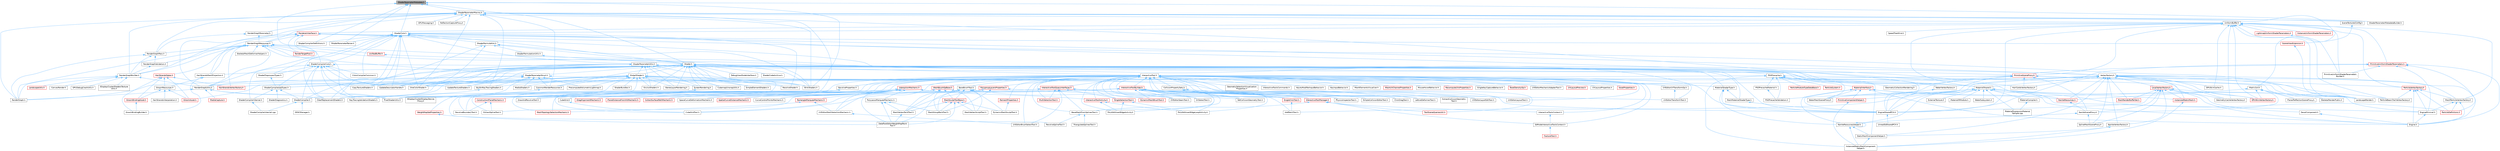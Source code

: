 digraph "ShaderParameterMetadata.h"
{
 // INTERACTIVE_SVG=YES
 // LATEX_PDF_SIZE
  bgcolor="transparent";
  edge [fontname=Helvetica,fontsize=10,labelfontname=Helvetica,labelfontsize=10];
  node [fontname=Helvetica,fontsize=10,shape=box,height=0.2,width=0.4];
  Node1 [id="Node000001",label="ShaderParameterMetadata.h",height=0.2,width=0.4,color="gray40", fillcolor="grey60", style="filled", fontcolor="black",tooltip=" "];
  Node1 -> Node2 [id="edge1_Node000001_Node000002",dir="back",color="steelblue1",style="solid",tooltip=" "];
  Node2 [id="Node000002",label="BinkShaders.h",height=0.2,width=0.4,color="grey40", fillcolor="white", style="filled",URL="$d8/d97/BinkShaders_8h.html",tooltip=" "];
  Node1 -> Node3 [id="edge2_Node000001_Node000003",dir="back",color="steelblue1",style="solid",tooltip=" "];
  Node3 [id="Node000003",label="Shader.h",height=0.2,width=0.4,color="grey40", fillcolor="white", style="filled",URL="$d2/dac/Shader_8h.html",tooltip=" "];
  Node3 -> Node2 [id="edge3_Node000003_Node000002",dir="back",color="steelblue1",style="solid",tooltip=" "];
  Node3 -> Node4 [id="edge4_Node000003_Node000004",dir="back",color="steelblue1",style="solid",tooltip=" "];
  Node4 [id="Node000004",label="ClearReplacementShaders.h",height=0.2,width=0.4,color="grey40", fillcolor="white", style="filled",URL="$d9/d4e/ClearReplacementShaders_8h.html",tooltip=" "];
  Node3 -> Node5 [id="edge5_Node000003_Node000005",dir="back",color="steelblue1",style="solid",tooltip=" "];
  Node5 [id="Node000005",label="CommonRenderResources.h",height=0.2,width=0.4,color="grey40", fillcolor="white", style="filled",URL="$d3/d27/CommonRenderResources_8h.html",tooltip=" "];
  Node5 -> Node6 [id="edge6_Node000005_Node000006",dir="back",color="steelblue1",style="solid",tooltip=" "];
  Node6 [id="Node000006",label="PixelShaderUtils.h",height=0.2,width=0.4,color="grey40", fillcolor="white", style="filled",URL="$d1/dc7/PixelShaderUtils_8h.html",tooltip=" "];
  Node3 -> Node7 [id="edge7_Node000003_Node000007",dir="back",color="steelblue1",style="solid",tooltip=" "];
  Node7 [id="Node000007",label="CopyTextureShaders.h",height=0.2,width=0.4,color="grey40", fillcolor="white", style="filled",URL="$dc/d7f/CopyTextureShaders_8h.html",tooltip=" "];
  Node3 -> Node8 [id="edge8_Node000003_Node000008",dir="back",color="steelblue1",style="solid",tooltip=" "];
  Node8 [id="Node000008",label="CubemapUnwrapUtils.h",height=0.2,width=0.4,color="grey40", fillcolor="white", style="filled",URL="$dd/d68/CubemapUnwrapUtils_8h.html",tooltip=" "];
  Node3 -> Node9 [id="edge9_Node000003_Node000009",dir="back",color="steelblue1",style="solid",tooltip=" "];
  Node9 [id="Node000009",label="DebugViewModeInterface.h",height=0.2,width=0.4,color="grey40", fillcolor="white", style="filled",URL="$d9/dfb/DebugViewModeInterface_8h.html",tooltip=" "];
  Node3 -> Node10 [id="edge10_Node000003_Node000010",dir="back",color="steelblue1",style="solid",tooltip=" "];
  Node10 [id="Node000010",label="EngineSharedPCH.h",height=0.2,width=0.4,color="grey40", fillcolor="white", style="filled",URL="$dc/dbb/EngineSharedPCH_8h.html",tooltip=" "];
  Node10 -> Node11 [id="edge11_Node000010_Node000011",dir="back",color="steelblue1",style="solid",tooltip=" "];
  Node11 [id="Node000011",label="UnrealEdSharedPCH.h",height=0.2,width=0.4,color="grey40", fillcolor="white", style="filled",URL="$d1/de6/UnrealEdSharedPCH_8h.html",tooltip=" "];
  Node3 -> Node12 [id="edge12_Node000003_Node000012",dir="back",color="steelblue1",style="solid",tooltip=" "];
  Node12 [id="Node000012",label="GlobalShader.h",height=0.2,width=0.4,color="grey40", fillcolor="white", style="filled",URL="$db/de3/GlobalShader_8h.html",tooltip=" "];
  Node12 -> Node2 [id="edge13_Node000012_Node000002",dir="back",color="steelblue1",style="solid",tooltip=" "];
  Node12 -> Node13 [id="edge14_Node000012_Node000013",dir="back",color="steelblue1",style="solid",tooltip=" "];
  Node13 [id="Node000013",label="BuiltInRayTracingShaders.h",height=0.2,width=0.4,color="grey40", fillcolor="white", style="filled",URL="$d4/d9b/BuiltInRayTracingShaders_8h.html",tooltip=" "];
  Node13 -> Node14 [id="edge15_Node000013_Node000014",dir="back",color="steelblue1",style="solid",tooltip=" "];
  Node14 [id="Node000014",label="RayTracingValidationShaders.h",height=0.2,width=0.4,color="grey40", fillcolor="white", style="filled",URL="$d2/d6c/RayTracingValidationShaders_8h.html",tooltip=" "];
  Node12 -> Node4 [id="edge16_Node000012_Node000004",dir="back",color="steelblue1",style="solid",tooltip=" "];
  Node12 -> Node5 [id="edge17_Node000012_Node000005",dir="back",color="steelblue1",style="solid",tooltip=" "];
  Node12 -> Node7 [id="edge18_Node000012_Node000007",dir="back",color="steelblue1",style="solid",tooltip=" "];
  Node12 -> Node8 [id="edge19_Node000012_Node000008",dir="back",color="steelblue1",style="solid",tooltip=" "];
  Node12 -> Node10 [id="edge20_Node000012_Node000010",dir="back",color="steelblue1",style="solid",tooltip=" "];
  Node12 -> Node15 [id="edge21_Node000012_Node000015",dir="back",color="steelblue1",style="solid",tooltip=" "];
  Node15 [id="Node000015",label="MaterialShaderType.h",height=0.2,width=0.4,color="grey40", fillcolor="white", style="filled",URL="$d9/d8e/MaterialShaderType_8h.html",tooltip=" "];
  Node15 -> Node10 [id="edge22_Node000015_Node000010",dir="back",color="steelblue1",style="solid",tooltip=" "];
  Node15 -> Node16 [id="edge23_Node000015_Node000016",dir="back",color="steelblue1",style="solid",tooltip=" "];
  Node16 [id="Node000016",label="MeshMaterialShaderType.h",height=0.2,width=0.4,color="grey40", fillcolor="white", style="filled",URL="$d1/d45/MeshMaterialShaderType_8h.html",tooltip=" "];
  Node16 -> Node10 [id="edge24_Node000016_Node000010",dir="back",color="steelblue1",style="solid",tooltip=" "];
  Node15 -> Node17 [id="edge25_Node000015_Node000017",dir="back",color="steelblue1",style="solid",tooltip=" "];
  Node17 [id="Node000017",label="NaniteResourcesHelper.h",height=0.2,width=0.4,color="grey40", fillcolor="white", style="filled",URL="$dc/d48/NaniteResourcesHelper_8h.html",tooltip=" "];
  Node17 -> Node18 [id="edge26_Node000017_Node000018",dir="back",color="steelblue1",style="solid",tooltip=" "];
  Node18 [id="Node000018",label="InstancedStaticMeshComponent\lHelper.h",height=0.2,width=0.4,color="grey40", fillcolor="white", style="filled",URL="$dc/dc7/InstancedStaticMeshComponentHelper_8h.html",tooltip=" "];
  Node17 -> Node17 [id="edge27_Node000017_Node000017",dir="back",color="steelblue1",style="solid",tooltip=" "];
  Node17 -> Node19 [id="edge28_Node000017_Node000019",dir="back",color="steelblue1",style="solid",tooltip=" "];
  Node19 [id="Node000019",label="StaticMeshComponentHelper.h",height=0.2,width=0.4,color="grey40", fillcolor="white", style="filled",URL="$dc/dc1/StaticMeshComponentHelper_8h.html",tooltip=" "];
  Node19 -> Node18 [id="edge29_Node000019_Node000018",dir="back",color="steelblue1",style="solid",tooltip=" "];
  Node12 -> Node20 [id="edge30_Node000012_Node000020",dir="back",color="steelblue1",style="solid",tooltip=" "];
  Node20 [id="Node000020",label="MediaShaders.h",height=0.2,width=0.4,color="grey40", fillcolor="white", style="filled",URL="$de/dcb/MediaShaders_8h.html",tooltip=" "];
  Node12 -> Node21 [id="edge31_Node000012_Node000021",dir="back",color="steelblue1",style="solid",tooltip=" "];
  Node21 [id="Node000021",label="OculusShaders.h",height=0.2,width=0.4,color="grey40", fillcolor="white", style="filled",URL="$d5/d66/OculusShaders_8h.html",tooltip=" "];
  Node12 -> Node22 [id="edge32_Node000012_Node000022",dir="back",color="steelblue1",style="solid",tooltip=" "];
  Node22 [id="Node000022",label="OneColorShader.h",height=0.2,width=0.4,color="grey40", fillcolor="white", style="filled",URL="$dc/d2c/OneColorShader_8h.html",tooltip=" "];
  Node12 -> Node6 [id="edge33_Node000012_Node000006",dir="back",color="steelblue1",style="solid",tooltip=" "];
  Node12 -> Node23 [id="edge34_Node000012_Node000023",dir="back",color="steelblue1",style="solid",tooltip=" "];
  Node23 [id="Node000023",label="PrecomputedVolumetricLightmap.h",height=0.2,width=0.4,color="grey40", fillcolor="white", style="filled",URL="$d8/d75/PrecomputedVolumetricLightmap_8h.html",tooltip=" "];
  Node12 -> Node24 [id="edge35_Node000012_Node000024",dir="back",color="steelblue1",style="solid",tooltip=" "];
  Node24 [id="Node000024",label="ResolveShader.h",height=0.2,width=0.4,color="grey40", fillcolor="white", style="filled",URL="$d0/d1c/ResolveShader_8h.html",tooltip=" "];
  Node12 -> Node25 [id="edge36_Node000012_Node000025",dir="back",color="steelblue1",style="solid",tooltip=" "];
  Node25 [id="Node000025",label="ScreenRendering.h",height=0.2,width=0.4,color="grey40", fillcolor="white", style="filled",URL="$d8/d7a/ScreenRendering_8h.html",tooltip=" "];
  Node25 -> Node26 [id="edge37_Node000025_Node000026",dir="back",color="steelblue1",style="solid",tooltip=" "];
  Node26 [id="Node000026",label="IDisplayClusterDisplayDevice\lProxy.h",height=0.2,width=0.4,color="grey40", fillcolor="white", style="filled",URL="$dd/d48/IDisplayClusterDisplayDeviceProxy_8h.html",tooltip=" "];
  Node12 -> Node27 [id="edge38_Node000012_Node000027",dir="back",color="steelblue1",style="solid",tooltip=" "];
  Node27 [id="Node000027",label="ShaderBundles.h",height=0.2,width=0.4,color="grey40", fillcolor="white", style="filled",URL="$d9/d8b/ShaderBundles_8h.html",tooltip=" "];
  Node12 -> Node28 [id="edge39_Node000012_Node000028",dir="back",color="steelblue1",style="solid",tooltip=" "];
  Node28 [id="Node000028",label="SimpleElementShaders.h",height=0.2,width=0.4,color="grey40", fillcolor="white", style="filled",URL="$d3/df4/SimpleElementShaders_8h.html",tooltip=" "];
  Node12 -> Node29 [id="edge40_Node000012_Node000029",dir="back",color="steelblue1",style="solid",tooltip=" "];
  Node29 [id="Node000029",label="StereoLayerRendering.h",height=0.2,width=0.4,color="grey40", fillcolor="white", style="filled",URL="$d9/dee/StereoLayerRendering_8h.html",tooltip=" "];
  Node12 -> Node30 [id="edge41_Node000012_Node000030",dir="back",color="steelblue1",style="solid",tooltip=" "];
  Node30 [id="Node000030",label="UpdateDescriptorHandle.h",height=0.2,width=0.4,color="grey40", fillcolor="white", style="filled",URL="$d4/dfc/UpdateDescriptorHandle_8h.html",tooltip=" "];
  Node12 -> Node31 [id="edge42_Node000012_Node000031",dir="back",color="steelblue1",style="solid",tooltip=" "];
  Node31 [id="Node000031",label="UpdateTextureShaders.h",height=0.2,width=0.4,color="grey40", fillcolor="white", style="filled",URL="$d6/d1e/UpdateTextureShaders_8h.html",tooltip=" "];
  Node3 -> Node32 [id="edge43_Node000003_Node000032",dir="back",color="steelblue1",style="solid",tooltip=" "];
  Node32 [id="Node000032",label="HairStrandsMeshProjection.h",height=0.2,width=0.4,color="grey40", fillcolor="white", style="filled",URL="$d9/d55/HairStrandsMeshProjection_8h.html",tooltip=" "];
  Node32 -> Node33 [id="edge44_Node000032_Node000033",dir="back",color="steelblue1",style="solid",tooltip=" "];
  Node33 [id="Node000033",label="GroomBindingBuilder.h",height=0.2,width=0.4,color="grey40", fillcolor="white", style="filled",URL="$d2/d2f/GroomBindingBuilder_8h.html",tooltip=" "];
  Node32 -> Node34 [id="edge45_Node000032_Node000034",dir="back",color="steelblue1",style="solid",tooltip=" "];
  Node34 [id="Node000034",label="GroomResources.h",height=0.2,width=0.4,color="grey40", fillcolor="white", style="filled",URL="$d0/d70/GroomResources_8h.html",tooltip=" "];
  Node34 -> Node35 [id="edge46_Node000034_Node000035",dir="back",color="steelblue1",style="solid",tooltip=" "];
  Node35 [id="Node000035",label="GroomAsset.h",height=0.2,width=0.4,color="red", fillcolor="#FFF0F0", style="filled",URL="$d8/df1/GroomAsset_8h.html",tooltip=" "];
  Node34 -> Node42 [id="edge47_Node000034_Node000042",dir="back",color="steelblue1",style="solid",tooltip=" "];
  Node42 [id="Node000042",label="GroomBindingAsset.h",height=0.2,width=0.4,color="red", fillcolor="#FFF0F0", style="filled",URL="$de/d26/GroomBindingAsset_8h.html",tooltip=" "];
  Node42 -> Node33 [id="edge48_Node000042_Node000033",dir="back",color="steelblue1",style="solid",tooltip=" "];
  Node34 -> Node45 [id="edge49_Node000034_Node000045",dir="back",color="steelblue1",style="solid",tooltip=" "];
  Node45 [id="Node000045",label="HairStrandsInterpolation.h",height=0.2,width=0.4,color="grey40", fillcolor="white", style="filled",URL="$de/dab/HairStrandsInterpolation_8h.html",tooltip=" "];
  Node3 -> Node46 [id="edge50_Node000003_Node000046",dir="back",color="steelblue1",style="solid",tooltip=" "];
  Node46 [id="Node000046",label="InteractiveTool.h",height=0.2,width=0.4,color="grey40", fillcolor="white", style="filled",URL="$d5/d55/InteractiveTool_8h.html",tooltip=" "];
  Node46 -> Node47 [id="edge51_Node000046_Node000047",dir="back",color="steelblue1",style="solid",tooltip=" "];
  Node47 [id="Node000047",label="BaseBrushTool.h",height=0.2,width=0.4,color="grey40", fillcolor="white", style="filled",URL="$d9/d0b/BaseBrushTool_8h.html",tooltip=" "];
  Node47 -> Node48 [id="edge52_Node000047_Node000048",dir="back",color="steelblue1",style="solid",tooltip=" "];
  Node48 [id="Node000048",label="DataflowEditorWeightMapPaint\lTool.h",height=0.2,width=0.4,color="grey40", fillcolor="white", style="filled",URL="$db/d46/DataflowEditorWeightMapPaintTool_8h.html",tooltip=" "];
  Node47 -> Node49 [id="edge53_Node000047_Node000049",dir="back",color="steelblue1",style="solid",tooltip=" "];
  Node49 [id="Node000049",label="DynamicMeshBrushTool.h",height=0.2,width=0.4,color="red", fillcolor="#FFF0F0", style="filled",URL="$da/d04/DynamicMeshBrushTool_8h.html",tooltip=" "];
  Node47 -> Node53 [id="edge54_Node000047_Node000053",dir="back",color="steelblue1",style="solid",tooltip=" "];
  Node53 [id="Node000053",label="DynamicMeshSculptTool.h",height=0.2,width=0.4,color="grey40", fillcolor="white", style="filled",URL="$d6/d16/DynamicMeshSculptTool_8h.html",tooltip=" "];
  Node47 -> Node54 [id="edge55_Node000047_Node000054",dir="back",color="steelblue1",style="solid",tooltip=" "];
  Node54 [id="Node000054",label="MeshGroupPaintTool.h",height=0.2,width=0.4,color="grey40", fillcolor="white", style="filled",URL="$dd/d04/MeshGroupPaintTool_8h.html",tooltip=" "];
  Node47 -> Node55 [id="edge56_Node000047_Node000055",dir="back",color="steelblue1",style="solid",tooltip=" "];
  Node55 [id="Node000055",label="MeshSculptToolBase.h",height=0.2,width=0.4,color="red", fillcolor="#FFF0F0", style="filled",URL="$d8/d2a/MeshSculptToolBase_8h.html",tooltip=" "];
  Node55 -> Node48 [id="edge57_Node000055_Node000048",dir="back",color="steelblue1",style="solid",tooltip=" "];
  Node55 -> Node53 [id="edge58_Node000055_Node000053",dir="back",color="steelblue1",style="solid",tooltip=" "];
  Node55 -> Node54 [id="edge59_Node000055_Node000054",dir="back",color="steelblue1",style="solid",tooltip=" "];
  Node55 -> Node57 [id="edge60_Node000055_Node000057",dir="back",color="steelblue1",style="solid",tooltip=" "];
  Node57 [id="Node000057",label="MeshVertexPaintTool.h",height=0.2,width=0.4,color="grey40", fillcolor="white", style="filled",URL="$db/d74/MeshVertexPaintTool_8h.html",tooltip=" "];
  Node57 -> Node48 [id="edge61_Node000057_Node000048",dir="back",color="steelblue1",style="solid",tooltip=" "];
  Node55 -> Node58 [id="edge62_Node000055_Node000058",dir="back",color="steelblue1",style="solid",tooltip=" "];
  Node58 [id="Node000058",label="MeshVertexSculptTool.h",height=0.2,width=0.4,color="grey40", fillcolor="white", style="filled",URL="$dc/da6/MeshVertexSculptTool_8h.html",tooltip=" "];
  Node47 -> Node57 [id="edge63_Node000047_Node000057",dir="back",color="steelblue1",style="solid",tooltip=" "];
  Node47 -> Node58 [id="edge64_Node000047_Node000058",dir="back",color="steelblue1",style="solid",tooltip=" "];
  Node46 -> Node59 [id="edge65_Node000046_Node000059",dir="back",color="steelblue1",style="solid",tooltip=" "];
  Node59 [id="Node000059",label="BaseMeshFromSplinesTool.h",height=0.2,width=0.4,color="grey40", fillcolor="white", style="filled",URL="$da/d31/BaseMeshFromSplinesTool_8h.html",tooltip=" "];
  Node59 -> Node60 [id="edge66_Node000059_Node000060",dir="back",color="steelblue1",style="solid",tooltip=" "];
  Node60 [id="Node000060",label="RevolveSplineTool.h",height=0.2,width=0.4,color="grey40", fillcolor="white", style="filled",URL="$d3/d36/RevolveSplineTool_8h.html",tooltip=" "];
  Node59 -> Node61 [id="edge67_Node000059_Node000061",dir="back",color="steelblue1",style="solid",tooltip=" "];
  Node61 [id="Node000061",label="TriangulateSplinesTool.h",height=0.2,width=0.4,color="grey40", fillcolor="white", style="filled",URL="$d9/de6/TriangulateSplinesTool_8h.html",tooltip=" "];
  Node46 -> Node62 [id="edge68_Node000046_Node000062",dir="back",color="steelblue1",style="solid",tooltip=" "];
  Node62 [id="Node000062",label="ClickDragTool.h",height=0.2,width=0.4,color="grey40", fillcolor="white", style="filled",URL="$da/d12/ClickDragTool_8h.html",tooltip=" "];
  Node46 -> Node63 [id="edge69_Node000046_Node000063",dir="back",color="steelblue1",style="solid",tooltip=" "];
  Node63 [id="Node000063",label="CollisionPropertySets.h",height=0.2,width=0.4,color="grey40", fillcolor="white", style="filled",URL="$df/dda/CollisionPropertySets_8h.html",tooltip=" "];
  Node63 -> Node64 [id="edge70_Node000063_Node000064",dir="back",color="steelblue1",style="solid",tooltip=" "];
  Node64 [id="Node000064",label="ExtractCollisionGeometry\lTool.h",height=0.2,width=0.4,color="grey40", fillcolor="white", style="filled",URL="$d6/dbd/ExtractCollisionGeometryTool_8h.html",tooltip=" "];
  Node63 -> Node65 [id="edge71_Node000063_Node000065",dir="back",color="steelblue1",style="solid",tooltip=" "];
  Node65 [id="Node000065",label="PhysicsInspectorTool.h",height=0.2,width=0.4,color="grey40", fillcolor="white", style="filled",URL="$d8/d53/PhysicsInspectorTool_8h.html",tooltip=" "];
  Node63 -> Node66 [id="edge72_Node000063_Node000066",dir="back",color="steelblue1",style="solid",tooltip=" "];
  Node66 [id="Node000066",label="SetCollisionGeometryTool.h",height=0.2,width=0.4,color="grey40", fillcolor="white", style="filled",URL="$d0/de6/SetCollisionGeometryTool_8h.html",tooltip=" "];
  Node63 -> Node67 [id="edge73_Node000063_Node000067",dir="back",color="steelblue1",style="solid",tooltip=" "];
  Node67 [id="Node000067",label="SimpleCollisionEditorTool.h",height=0.2,width=0.4,color="grey40", fillcolor="white", style="filled",URL="$d0/dbe/SimpleCollisionEditorTool_8h.html",tooltip=" "];
  Node46 -> Node68 [id="edge74_Node000046_Node000068",dir="back",color="steelblue1",style="solid",tooltip=" "];
  Node68 [id="Node000068",label="CubeGridTool.h",height=0.2,width=0.4,color="grey40", fillcolor="white", style="filled",URL="$d3/d38/CubeGridTool_8h.html",tooltip=" "];
  Node46 -> Node69 [id="edge75_Node000046_Node000069",dir="back",color="steelblue1",style="solid",tooltip=" "];
  Node69 [id="Node000069",label="DrawAndRevolveTool.h",height=0.2,width=0.4,color="grey40", fillcolor="white", style="filled",URL="$d8/d06/DrawAndRevolveTool_8h.html",tooltip=" "];
  Node46 -> Node70 [id="edge76_Node000046_Node000070",dir="back",color="steelblue1",style="solid",tooltip=" "];
  Node70 [id="Node000070",label="EdModeInteractiveToolsContext.h",height=0.2,width=0.4,color="grey40", fillcolor="white", style="filled",URL="$d7/da4/EdModeInteractiveToolsContext_8h.html",tooltip=" "];
  Node70 -> Node71 [id="edge77_Node000070_Node000071",dir="back",color="steelblue1",style="solid",tooltip=" "];
  Node71 [id="Node000071",label="FractureTool.h",height=0.2,width=0.4,color="red", fillcolor="#FFF0F0", style="filled",URL="$d4/d30/FractureTool_8h.html",tooltip=" "];
  Node46 -> Node73 [id="edge78_Node000046_Node000073",dir="back",color="steelblue1",style="solid",tooltip=" "];
  Node73 [id="Node000073",label="ExtractSplineTool.h",height=0.2,width=0.4,color="grey40", fillcolor="white", style="filled",URL="$d3/d4d/ExtractSplineTool_8h.html",tooltip=" "];
  Node46 -> Node74 [id="edge79_Node000046_Node000074",dir="back",color="steelblue1",style="solid",tooltip=" "];
  Node74 [id="Node000074",label="GeometrySelectionVisualization\lProperties.h",height=0.2,width=0.4,color="grey40", fillcolor="white", style="filled",URL="$d0/d90/GeometrySelectionVisualizationProperties_8h.html",tooltip=" "];
  Node46 -> Node75 [id="edge80_Node000046_Node000075",dir="back",color="steelblue1",style="solid",tooltip=" "];
  Node75 [id="Node000075",label="InteractionMechanic.h",height=0.2,width=0.4,color="red", fillcolor="#FFF0F0", style="filled",URL="$df/d30/InteractionMechanic_8h.html",tooltip=" "];
  Node75 -> Node76 [id="edge81_Node000075_Node000076",dir="back",color="steelblue1",style="solid",tooltip=" "];
  Node76 [id="Node000076",label="CollectSurfacePathMechanic.h",height=0.2,width=0.4,color="red", fillcolor="#FFF0F0", style="filled",URL="$d5/dd0/CollectSurfacePathMechanic_8h.html",tooltip=" "];
  Node75 -> Node78 [id="edge82_Node000075_Node000078",dir="back",color="steelblue1",style="solid",tooltip=" "];
  Node78 [id="Node000078",label="ConstructionPlaneMechanic.h",height=0.2,width=0.4,color="red", fillcolor="#FFF0F0", style="filled",URL="$dd/dd6/ConstructionPlaneMechanic_8h.html",tooltip=" "];
  Node78 -> Node73 [id="edge83_Node000078_Node000073",dir="back",color="steelblue1",style="solid",tooltip=" "];
  Node78 -> Node81 [id="edge84_Node000078_Node000081",dir="back",color="steelblue1",style="solid",tooltip=" "];
  Node81 [id="Node000081",label="RevolveBoundaryTool.h",height=0.2,width=0.4,color="grey40", fillcolor="white", style="filled",URL="$da/dce/RevolveBoundaryTool_8h.html",tooltip=" "];
  Node75 -> Node82 [id="edge85_Node000075_Node000082",dir="back",color="steelblue1",style="solid",tooltip=" "];
  Node82 [id="Node000082",label="CubeGrid.h",height=0.2,width=0.4,color="grey40", fillcolor="white", style="filled",URL="$d3/d23/CubeGrid_8h.html",tooltip=" "];
  Node82 -> Node68 [id="edge86_Node000082_Node000068",dir="back",color="steelblue1",style="solid",tooltip=" "];
  Node75 -> Node83 [id="edge87_Node000075_Node000083",dir="back",color="steelblue1",style="solid",tooltip=" "];
  Node83 [id="Node000083",label="CurveControlPointsMechanic.h",height=0.2,width=0.4,color="grey40", fillcolor="white", style="filled",URL="$d4/d87/CurveControlPointsMechanic_8h.html",tooltip=" "];
  Node75 -> Node84 [id="edge88_Node000075_Node000084",dir="back",color="steelblue1",style="solid",tooltip=" "];
  Node84 [id="Node000084",label="DragAlignmentMechanic.h",height=0.2,width=0.4,color="red", fillcolor="#FFF0F0", style="filled",URL="$d1/d74/DragAlignmentMechanic_8h.html",tooltip=" "];
  Node75 -> Node86 [id="edge89_Node000075_Node000086",dir="back",color="steelblue1",style="solid",tooltip=" "];
  Node86 [id="Node000086",label="InteractiveToolActivity.h",height=0.2,width=0.4,color="red", fillcolor="#FFF0F0", style="filled",URL="$da/de4/InteractiveToolActivity_8h.html",tooltip=" "];
  Node86 -> Node90 [id="edge90_Node000086_Node000090",dir="back",color="steelblue1",style="solid",tooltip=" "];
  Node90 [id="Node000090",label="PolyEditInsertEdgeActivity.h",height=0.2,width=0.4,color="grey40", fillcolor="white", style="filled",URL="$d1/d26/PolyEditInsertEdgeActivity_8h.html",tooltip=" "];
  Node86 -> Node91 [id="edge91_Node000086_Node000091",dir="back",color="steelblue1",style="solid",tooltip=" "];
  Node91 [id="Node000091",label="PolyEditInsertEdgeLoopActivity.h",height=0.2,width=0.4,color="grey40", fillcolor="white", style="filled",URL="$d5/d37/PolyEditInsertEdgeLoopActivity_8h.html",tooltip=" "];
  Node75 -> Node94 [id="edge92_Node000075_Node000094",dir="back",color="steelblue1",style="solid",tooltip=" "];
  Node94 [id="Node000094",label="MeshTopologySelectionMechanic.h",height=0.2,width=0.4,color="red", fillcolor="#FFF0F0", style="filled",URL="$d5/d15/MeshTopologySelectionMechanic_8h.html",tooltip=" "];
  Node75 -> Node98 [id="edge93_Node000075_Node000098",dir="back",color="steelblue1",style="solid",tooltip=" "];
  Node98 [id="Node000098",label="PlaneDistanceFromHitMechanic.h",height=0.2,width=0.4,color="red", fillcolor="#FFF0F0", style="filled",URL="$dc/dea/PlaneDistanceFromHitMechanic_8h.html",tooltip=" "];
  Node75 -> Node100 [id="edge94_Node000075_Node000100",dir="back",color="steelblue1",style="solid",tooltip=" "];
  Node100 [id="Node000100",label="PolyLassoMarqueeMechanic.h",height=0.2,width=0.4,color="grey40", fillcolor="white", style="filled",URL="$dc/dfc/PolyLassoMarqueeMechanic_8h.html",tooltip=" "];
  Node100 -> Node48 [id="edge95_Node000100_Node000048",dir="back",color="steelblue1",style="solid",tooltip=" "];
  Node100 -> Node54 [id="edge96_Node000100_Node000054",dir="back",color="steelblue1",style="solid",tooltip=" "];
  Node100 -> Node57 [id="edge97_Node000100_Node000057",dir="back",color="steelblue1",style="solid",tooltip=" "];
  Node75 -> Node101 [id="edge98_Node000075_Node000101",dir="back",color="steelblue1",style="solid",tooltip=" "];
  Node101 [id="Node000101",label="RectangleMarqueeMechanic.h",height=0.2,width=0.4,color="red", fillcolor="#FFF0F0", style="filled",URL="$d5/de9/RectangleMarqueeMechanic_8h.html",tooltip=" "];
  Node101 -> Node94 [id="edge99_Node000101_Node000094",dir="back",color="steelblue1",style="solid",tooltip=" "];
  Node101 -> Node104 [id="edge100_Node000101_Node000104",dir="back",color="steelblue1",style="solid",tooltip=" "];
  Node104 [id="Node000104",label="UVEditorMeshSelectionMechanic.h",height=0.2,width=0.4,color="grey40", fillcolor="white", style="filled",URL="$d2/d73/UVEditorMeshSelectionMechanic_8h.html",tooltip=" "];
  Node104 -> Node105 [id="edge101_Node000104_Node000105",dir="back",color="steelblue1",style="solid",tooltip=" "];
  Node105 [id="Node000105",label="UVEditorBrushSelectTool.h",height=0.2,width=0.4,color="grey40", fillcolor="white", style="filled",URL="$dd/d97/UVEditorBrushSelectTool_8h.html",tooltip=" "];
  Node75 -> Node106 [id="edge102_Node000075_Node000106",dir="back",color="steelblue1",style="solid",tooltip=" "];
  Node106 [id="Node000106",label="SpaceCurveDeformationMechanic.h",height=0.2,width=0.4,color="grey40", fillcolor="white", style="filled",URL="$d0/d4d/SpaceCurveDeformationMechanic_8h.html",tooltip=" "];
  Node75 -> Node107 [id="edge103_Node000075_Node000107",dir="back",color="steelblue1",style="solid",tooltip=" "];
  Node107 [id="Node000107",label="SpatialCurveDistanceMechanic.h",height=0.2,width=0.4,color="red", fillcolor="#FFF0F0", style="filled",URL="$d3/d29/SpatialCurveDistanceMechanic_8h.html",tooltip=" "];
  Node75 -> Node104 [id="edge104_Node000075_Node000104",dir="back",color="steelblue1",style="solid",tooltip=" "];
  Node46 -> Node86 [id="edge105_Node000046_Node000086",dir="back",color="steelblue1",style="solid",tooltip=" "];
  Node46 -> Node109 [id="edge106_Node000046_Node000109",dir="back",color="steelblue1",style="solid",tooltip=" "];
  Node109 [id="Node000109",label="InteractiveToolBuilder.h",height=0.2,width=0.4,color="red", fillcolor="#FFF0F0", style="filled",URL="$d1/d03/InteractiveToolBuilder_8h.html",tooltip=" "];
  Node109 -> Node110 [id="edge107_Node000109_Node000110",dir="back",color="steelblue1",style="solid",tooltip=" "];
  Node110 [id="Node000110",label="AddPatchTool.h",height=0.2,width=0.4,color="grey40", fillcolor="white", style="filled",URL="$d5/deb/AddPatchTool_8h.html",tooltip=" "];
  Node109 -> Node59 [id="edge108_Node000109_Node000059",dir="back",color="steelblue1",style="solid",tooltip=" "];
  Node109 -> Node62 [id="edge109_Node000109_Node000062",dir="back",color="steelblue1",style="solid",tooltip=" "];
  Node109 -> Node68 [id="edge110_Node000109_Node000068",dir="back",color="steelblue1",style="solid",tooltip=" "];
  Node109 -> Node69 [id="edge111_Node000109_Node000069",dir="back",color="steelblue1",style="solid",tooltip=" "];
  Node109 -> Node49 [id="edge112_Node000109_Node000049",dir="back",color="steelblue1",style="solid",tooltip=" "];
  Node109 -> Node73 [id="edge113_Node000109_Node000073",dir="back",color="steelblue1",style="solid",tooltip=" "];
  Node109 -> Node133 [id="edge114_Node000109_Node000133",dir="back",color="steelblue1",style="solid",tooltip=" "];
  Node133 [id="Node000133",label="InteractiveToolManager.h",height=0.2,width=0.4,color="red", fillcolor="#FFF0F0", style="filled",URL="$d0/d23/InteractiveToolManager_8h.html",tooltip=" "];
  Node133 -> Node59 [id="edge115_Node000133_Node000059",dir="back",color="steelblue1",style="solid",tooltip=" "];
  Node133 -> Node70 [id="edge116_Node000133_Node000070",dir="back",color="steelblue1",style="solid",tooltip=" "];
  Node133 -> Node136 [id="edge117_Node000133_Node000136",dir="back",color="steelblue1",style="solid",tooltip=" "];
  Node136 [id="Node000136",label="InteractiveToolsContext.h",height=0.2,width=0.4,color="grey40", fillcolor="white", style="filled",URL="$d2/dfe/InteractiveToolsContext_8h.html",tooltip=" "];
  Node136 -> Node70 [id="edge118_Node000136_Node000070",dir="back",color="steelblue1",style="solid",tooltip=" "];
  Node133 -> Node152 [id="edge119_Node000133_Node000152",dir="back",color="steelblue1",style="solid",tooltip=" "];
  Node152 [id="Node000152",label="ToolSceneQueriesUtil.h",height=0.2,width=0.4,color="red", fillcolor="#FFF0F0", style="filled",URL="$d3/d9c/ToolSceneQueriesUtil_8h.html",tooltip=" "];
  Node109 -> Node165 [id="edge120_Node000109_Node000165",dir="back",color="steelblue1",style="solid",tooltip=" "];
  Node165 [id="Node000165",label="LatticeDeformerTool.h",height=0.2,width=0.4,color="grey40", fillcolor="white", style="filled",URL="$db/d83/LatticeDeformerTool_8h.html",tooltip=" "];
  Node109 -> Node65 [id="edge121_Node000109_Node000065",dir="back",color="steelblue1",style="solid",tooltip=" "];
  Node109 -> Node90 [id="edge122_Node000109_Node000090",dir="back",color="steelblue1",style="solid",tooltip=" "];
  Node109 -> Node91 [id="edge123_Node000109_Node000091",dir="back",color="steelblue1",style="solid",tooltip=" "];
  Node109 -> Node66 [id="edge124_Node000109_Node000066",dir="back",color="steelblue1",style="solid",tooltip=" "];
  Node109 -> Node67 [id="edge125_Node000109_Node000067",dir="back",color="steelblue1",style="solid",tooltip=" "];
  Node109 -> Node187 [id="edge126_Node000109_Node000187",dir="back",color="steelblue1",style="solid",tooltip=" "];
  Node187 [id="Node000187",label="SingleClickTool.h",height=0.2,width=0.4,color="red", fillcolor="#FFF0F0", style="filled",URL="$d5/d95/SingleClickTool_8h.html",tooltip=" "];
  Node187 -> Node110 [id="edge127_Node000187_Node000110",dir="back",color="steelblue1",style="solid",tooltip=" "];
  Node109 -> Node199 [id="edge128_Node000109_Node000199",dir="back",color="steelblue1",style="solid",tooltip=" "];
  Node199 [id="Node000199",label="UVEditorLayerEditTool.h",height=0.2,width=0.4,color="grey40", fillcolor="white", style="filled",URL="$d0/df1/UVEditorLayerEditTool_8h.html",tooltip=" "];
  Node109 -> Node158 [id="edge129_Node000109_Node000158",dir="back",color="steelblue1",style="solid",tooltip=" "];
  Node158 [id="Node000158",label="UVEditorLayoutTool.h",height=0.2,width=0.4,color="grey40", fillcolor="white", style="filled",URL="$d5/dd1/UVEditorLayoutTool_8h.html",tooltip=" "];
  Node109 -> Node200 [id="edge130_Node000109_Node000200",dir="back",color="steelblue1",style="solid",tooltip=" "];
  Node200 [id="Node000200",label="UVEditorSeamTool.h",height=0.2,width=0.4,color="grey40", fillcolor="white", style="filled",URL="$d1/dab/UVEditorSeamTool_8h.html",tooltip=" "];
  Node109 -> Node161 [id="edge131_Node000109_Node000161",dir="back",color="steelblue1",style="solid",tooltip=" "];
  Node161 [id="Node000161",label="UVEditorTransformTool.h",height=0.2,width=0.4,color="grey40", fillcolor="white", style="filled",URL="$dc/db2/UVEditorTransformTool_8h.html",tooltip=" "];
  Node109 -> Node163 [id="edge132_Node000109_Node000163",dir="back",color="steelblue1",style="solid",tooltip=" "];
  Node163 [id="Node000163",label="UVSelectTool.h",height=0.2,width=0.4,color="grey40", fillcolor="white", style="filled",URL="$de/d40/UVSelectTool_8h.html",tooltip=" "];
  Node46 -> Node133 [id="edge133_Node000046_Node000133",dir="back",color="steelblue1",style="solid",tooltip=" "];
  Node46 -> Node202 [id="edge134_Node000046_Node000202",dir="back",color="steelblue1",style="solid",tooltip=" "];
  Node202 [id="Node000202",label="InteractiveToolQueryInterfaces.h",height=0.2,width=0.4,color="red", fillcolor="#FFF0F0", style="filled",URL="$d9/d32/InteractiveToolQueryInterfaces_8h.html",tooltip=" "];
  Node202 -> Node59 [id="edge135_Node000202_Node000059",dir="back",color="steelblue1",style="solid",tooltip=" "];
  Node202 -> Node68 [id="edge136_Node000202_Node000068",dir="back",color="steelblue1",style="solid",tooltip=" "];
  Node202 -> Node203 [id="edge137_Node000202_Node000203",dir="back",color="steelblue1",style="solid",tooltip=" "];
  Node203 [id="Node000203",label="MultiSelectionTool.h",height=0.2,width=0.4,color="red", fillcolor="#FFF0F0", style="filled",URL="$d6/dc9/MultiSelectionTool_8h.html",tooltip=" "];
  Node202 -> Node205 [id="edge138_Node000202_Node000205",dir="back",color="steelblue1",style="solid",tooltip=" "];
  Node205 [id="Node000205",label="SingleSelectionTool.h",height=0.2,width=0.4,color="red", fillcolor="#FFF0F0", style="filled",URL="$de/def/SingleSelectionTool_8h.html",tooltip=" "];
  Node205 -> Node90 [id="edge139_Node000205_Node000090",dir="back",color="steelblue1",style="solid",tooltip=" "];
  Node205 -> Node91 [id="edge140_Node000205_Node000091",dir="back",color="steelblue1",style="solid",tooltip=" "];
  Node202 -> Node105 [id="edge141_Node000202_Node000105",dir="back",color="steelblue1",style="solid",tooltip=" "];
  Node202 -> Node200 [id="edge142_Node000202_Node000200",dir="back",color="steelblue1",style="solid",tooltip=" "];
  Node202 -> Node163 [id="edge143_Node000202_Node000163",dir="back",color="steelblue1",style="solid",tooltip=" "];
  Node46 -> Node206 [id="edge144_Node000046_Node000206",dir="back",color="steelblue1",style="solid",tooltip=" "];
  Node206 [id="Node000206",label="InteractiveToolsCommands.h",height=0.2,width=0.4,color="grey40", fillcolor="white", style="filled",URL="$d5/d5e/InteractiveToolsCommands_8h.html",tooltip=" "];
  Node46 -> Node136 [id="edge145_Node000046_Node000136",dir="back",color="steelblue1",style="solid",tooltip=" "];
  Node46 -> Node207 [id="edge146_Node000046_Node000207",dir="back",color="steelblue1",style="solid",tooltip=" "];
  Node207 [id="Node000207",label="KeyAsModifierInputBehavior.h",height=0.2,width=0.4,color="grey40", fillcolor="white", style="filled",URL="$dc/d35/KeyAsModifierInputBehavior_8h.html",tooltip=" "];
  Node46 -> Node208 [id="edge147_Node000046_Node000208",dir="back",color="steelblue1",style="solid",tooltip=" "];
  Node208 [id="Node000208",label="KeyInputBehavior.h",height=0.2,width=0.4,color="grey40", fillcolor="white", style="filled",URL="$d2/dab/KeyInputBehavior_8h.html",tooltip=" "];
  Node46 -> Node165 [id="edge148_Node000046_Node000165",dir="back",color="steelblue1",style="solid",tooltip=" "];
  Node46 -> Node209 [id="edge149_Node000046_Node000209",dir="back",color="steelblue1",style="solid",tooltip=" "];
  Node209 [id="Node000209",label="MeshBrushOpBase.h",height=0.2,width=0.4,color="red", fillcolor="#FFF0F0", style="filled",URL="$d7/dea/MeshBrushOpBase_8h.html",tooltip=" "];
  Node209 -> Node48 [id="edge150_Node000209_Node000048",dir="back",color="steelblue1",style="solid",tooltip=" "];
  Node209 -> Node54 [id="edge151_Node000209_Node000054",dir="back",color="steelblue1",style="solid",tooltip=" "];
  Node209 -> Node55 [id="edge152_Node000209_Node000055",dir="back",color="steelblue1",style="solid",tooltip=" "];
  Node209 -> Node57 [id="edge153_Node000209_Node000057",dir="back",color="steelblue1",style="solid",tooltip=" "];
  Node209 -> Node58 [id="edge154_Node000209_Node000058",dir="back",color="steelblue1",style="solid",tooltip=" "];
  Node46 -> Node220 [id="edge155_Node000046_Node000220",dir="back",color="steelblue1",style="solid",tooltip=" "];
  Node220 [id="Node000220",label="MeshElementsVisualizer.h",height=0.2,width=0.4,color="grey40", fillcolor="white", style="filled",URL="$d9/d01/MeshElementsVisualizer_8h.html",tooltip=" "];
  Node46 -> Node94 [id="edge156_Node000046_Node000094",dir="back",color="steelblue1",style="solid",tooltip=" "];
  Node46 -> Node221 [id="edge157_Node000046_Node000221",dir="back",color="steelblue1",style="solid",tooltip=" "];
  Node221 [id="Node000221",label="MeshUVChannelProperties.h",height=0.2,width=0.4,color="red", fillcolor="#FFF0F0", style="filled",URL="$d9/d4d/MeshUVChannelProperties_8h.html",tooltip=" "];
  Node46 -> Node222 [id="edge158_Node000046_Node000222",dir="back",color="steelblue1",style="solid",tooltip=" "];
  Node222 [id="Node000222",label="MouseHoverBehavior.h",height=0.2,width=0.4,color="grey40", fillcolor="white", style="filled",URL="$da/d26/MouseHoverBehavior_8h.html",tooltip=" "];
  Node46 -> Node203 [id="edge159_Node000046_Node000203",dir="back",color="steelblue1",style="solid",tooltip=" "];
  Node46 -> Node90 [id="edge160_Node000046_Node000090",dir="back",color="steelblue1",style="solid",tooltip=" "];
  Node46 -> Node91 [id="edge161_Node000046_Node000091",dir="back",color="steelblue1",style="solid",tooltip=" "];
  Node46 -> Node223 [id="edge162_Node000046_Node000223",dir="back",color="steelblue1",style="solid",tooltip=" "];
  Node223 [id="Node000223",label="PolygroupLayersProperties.h",height=0.2,width=0.4,color="red", fillcolor="#FFF0F0", style="filled",URL="$d7/d42/PolygroupLayersProperties_8h.html",tooltip=" "];
  Node223 -> Node54 [id="edge163_Node000223_Node000054",dir="back",color="steelblue1",style="solid",tooltip=" "];
  Node223 -> Node57 [id="edge164_Node000223_Node000057",dir="back",color="steelblue1",style="solid",tooltip=" "];
  Node223 -> Node66 [id="edge165_Node000223_Node000066",dir="back",color="steelblue1",style="solid",tooltip=" "];
  Node46 -> Node224 [id="edge166_Node000046_Node000224",dir="back",color="steelblue1",style="solid",tooltip=" "];
  Node224 [id="Node000224",label="RecomputeUVsProperties.h",height=0.2,width=0.4,color="red", fillcolor="#FFF0F0", style="filled",URL="$dc/dcd/RecomputeUVsProperties_8h.html",tooltip=" "];
  Node46 -> Node225 [id="edge167_Node000046_Node000225",dir="back",color="steelblue1",style="solid",tooltip=" "];
  Node225 [id="Node000225",label="RemeshProperties.h",height=0.2,width=0.4,color="red", fillcolor="#FFF0F0", style="filled",URL="$d6/def/RemeshProperties_8h.html",tooltip=" "];
  Node225 -> Node53 [id="edge168_Node000225_Node000053",dir="back",color="steelblue1",style="solid",tooltip=" "];
  Node46 -> Node81 [id="edge169_Node000046_Node000081",dir="back",color="steelblue1",style="solid",tooltip=" "];
  Node46 -> Node226 [id="edge170_Node000046_Node000226",dir="back",color="steelblue1",style="solid",tooltip=" "];
  Node226 [id="Node000226",label="RevolveProperties.h",height=0.2,width=0.4,color="grey40", fillcolor="white", style="filled",URL="$d2/d92/RevolveProperties_8h.html",tooltip=" "];
  Node226 -> Node69 [id="edge171_Node000226_Node000069",dir="back",color="steelblue1",style="solid",tooltip=" "];
  Node226 -> Node81 [id="edge172_Node000226_Node000081",dir="back",color="steelblue1",style="solid",tooltip=" "];
  Node226 -> Node60 [id="edge173_Node000226_Node000060",dir="back",color="steelblue1",style="solid",tooltip=" "];
  Node46 -> Node187 [id="edge174_Node000046_Node000187",dir="back",color="steelblue1",style="solid",tooltip=" "];
  Node46 -> Node227 [id="edge175_Node000046_Node000227",dir="back",color="steelblue1",style="solid",tooltip=" "];
  Node227 [id="Node000227",label="SingleKeyCaptureBehavior.h",height=0.2,width=0.4,color="grey40", fillcolor="white", style="filled",URL="$d0/d65/SingleKeyCaptureBehavior_8h.html",tooltip=" "];
  Node46 -> Node205 [id="edge176_Node000046_Node000205",dir="back",color="steelblue1",style="solid",tooltip=" "];
  Node46 -> Node228 [id="edge177_Node000046_Node000228",dir="back",color="steelblue1",style="solid",tooltip=" "];
  Node228 [id="Node000228",label="TexelDensityOp.h",height=0.2,width=0.4,color="red", fillcolor="#FFF0F0", style="filled",URL="$de/d5c/TexelDensityOp_8h.html",tooltip=" "];
  Node46 -> Node152 [id="edge178_Node000046_Node000152",dir="back",color="steelblue1",style="solid",tooltip=" "];
  Node46 -> Node105 [id="edge179_Node000046_Node000105",dir="back",color="steelblue1",style="solid",tooltip=" "];
  Node46 -> Node199 [id="edge180_Node000046_Node000199",dir="back",color="steelblue1",style="solid",tooltip=" "];
  Node46 -> Node158 [id="edge181_Node000046_Node000158",dir="back",color="steelblue1",style="solid",tooltip=" "];
  Node46 -> Node230 [id="edge182_Node000046_Node000230",dir="back",color="steelblue1",style="solid",tooltip=" "];
  Node230 [id="Node000230",label="UVEditorMechanicAdapterTool.h",height=0.2,width=0.4,color="grey40", fillcolor="white", style="filled",URL="$dd/deb/UVEditorMechanicAdapterTool_8h.html",tooltip=" "];
  Node46 -> Node104 [id="edge183_Node000046_Node000104",dir="back",color="steelblue1",style="solid",tooltip=" "];
  Node46 -> Node200 [id="edge184_Node000046_Node000200",dir="back",color="steelblue1",style="solid",tooltip=" "];
  Node46 -> Node161 [id="edge185_Node000046_Node000161",dir="back",color="steelblue1",style="solid",tooltip=" "];
  Node46 -> Node231 [id="edge186_Node000046_Node000231",dir="back",color="steelblue1",style="solid",tooltip=" "];
  Node231 [id="Node000231",label="UVEditorUVTransformOp.h",height=0.2,width=0.4,color="grey40", fillcolor="white", style="filled",URL="$d9/df2/UVEditorUVTransformOp_8h.html",tooltip=" "];
  Node231 -> Node161 [id="edge187_Node000231_Node000161",dir="back",color="steelblue1",style="solid",tooltip=" "];
  Node46 -> Node232 [id="edge188_Node000046_Node000232",dir="back",color="steelblue1",style="solid",tooltip=" "];
  Node232 [id="Node000232",label="UVLayoutPreview.h",height=0.2,width=0.4,color="red", fillcolor="#FFF0F0", style="filled",URL="$dd/d16/UVLayoutPreview_8h.html",tooltip=" "];
  Node46 -> Node233 [id="edge189_Node000046_Node000233",dir="back",color="steelblue1",style="solid",tooltip=" "];
  Node233 [id="Node000233",label="UVLayoutProperties.h",height=0.2,width=0.4,color="grey40", fillcolor="white", style="filled",URL="$d9/dfc/UVLayoutProperties_8h.html",tooltip=" "];
  Node46 -> Node163 [id="edge190_Node000046_Node000163",dir="back",color="steelblue1",style="solid",tooltip=" "];
  Node46 -> Node234 [id="edge191_Node000046_Node000234",dir="back",color="steelblue1",style="solid",tooltip=" "];
  Node234 [id="Node000234",label="VoxelProperties.h",height=0.2,width=0.4,color="red", fillcolor="#FFF0F0", style="filled",URL="$d9/d2b/VoxelProperties_8h.html",tooltip=" "];
  Node46 -> Node235 [id="edge192_Node000046_Node000235",dir="back",color="steelblue1",style="solid",tooltip=" "];
  Node235 [id="Node000235",label="WeightMapSetProperties.h",height=0.2,width=0.4,color="red", fillcolor="#FFF0F0", style="filled",URL="$da/d0a/WeightMapSetProperties_8h.html",tooltip=" "];
  Node235 -> Node48 [id="edge193_Node000235_Node000048",dir="back",color="steelblue1",style="solid",tooltip=" "];
  Node3 -> Node15 [id="edge194_Node000003_Node000015",dir="back",color="steelblue1",style="solid",tooltip=" "];
  Node3 -> Node236 [id="edge195_Node000003_Node000236",dir="back",color="steelblue1",style="solid",tooltip=" "];
  Node236 [id="Node000236",label="MaterialShared.h",height=0.2,width=0.4,color="grey40", fillcolor="white", style="filled",URL="$d7/d0b/MaterialShared_8h.html",tooltip=" "];
  Node236 -> Node110 [id="edge196_Node000236_Node000110",dir="back",color="steelblue1",style="solid",tooltip=" "];
  Node236 -> Node237 [id="edge197_Node000236_Node000237",dir="back",color="steelblue1",style="solid",tooltip=" "];
  Node237 [id="Node000237",label="Engine.h",height=0.2,width=0.4,color="grey40", fillcolor="white", style="filled",URL="$d1/d34/Public_2Engine_8h.html",tooltip=" "];
  Node236 -> Node238 [id="edge198_Node000236_Node000238",dir="back",color="steelblue1",style="solid",tooltip=" "];
  Node238 [id="Node000238",label="EngineMinimal.h",height=0.2,width=0.4,color="grey40", fillcolor="white", style="filled",URL="$d0/d2c/EngineMinimal_8h.html",tooltip=" "];
  Node238 -> Node237 [id="edge199_Node000238_Node000237",dir="back",color="steelblue1",style="solid",tooltip=" "];
  Node236 -> Node10 [id="edge200_Node000236_Node000010",dir="back",color="steelblue1",style="solid",tooltip=" "];
  Node236 -> Node239 [id="edge201_Node000236_Node000239",dir="back",color="steelblue1",style="solid",tooltip=" "];
  Node239 [id="Node000239",label="ExternalTexture.h",height=0.2,width=0.4,color="grey40", fillcolor="white", style="filled",URL="$de/d93/ExternalTexture_8h.html",tooltip=" "];
  Node236 -> Node240 [id="edge202_Node000236_Node000240",dir="back",color="steelblue1",style="solid",tooltip=" "];
  Node240 [id="Node000240",label="InstancedStaticMesh.h",height=0.2,width=0.4,color="red", fillcolor="#FFF0F0", style="filled",URL="$dd/d89/InstancedStaticMesh_8h.html",tooltip=" "];
  Node240 -> Node18 [id="edge203_Node000240_Node000018",dir="back",color="steelblue1",style="solid",tooltip=" "];
  Node236 -> Node243 [id="edge204_Node000236_Node000243",dir="back",color="steelblue1",style="solid",tooltip=" "];
  Node243 [id="Node000243",label="LandscapeRender.h",height=0.2,width=0.4,color="grey40", fillcolor="white", style="filled",URL="$df/d67/LandscapeRender_8h.html",tooltip=" "];
  Node236 -> Node244 [id="edge205_Node000236_Node000244",dir="back",color="steelblue1",style="solid",tooltip=" "];
  Node244 [id="Node000244",label="MaterialCompiler.h",height=0.2,width=0.4,color="grey40", fillcolor="white", style="filled",URL="$df/df8/MaterialCompiler_8h.html",tooltip=" "];
  Node244 -> Node245 [id="edge206_Node000244_Node000245",dir="back",color="steelblue1",style="solid",tooltip=" "];
  Node245 [id="Node000245",label="MaterialExpressionMaterial\lSample.cpp",height=0.2,width=0.4,color="grey40", fillcolor="white", style="filled",URL="$d0/dbd/MaterialExpressionMaterialSample_8cpp.html",tooltip=" "];
  Node236 -> Node245 [id="edge207_Node000236_Node000245",dir="back",color="steelblue1",style="solid",tooltip=" "];
  Node236 -> Node246 [id="edge208_Node000236_Node000246",dir="back",color="steelblue1",style="solid",tooltip=" "];
  Node246 [id="Node000246",label="MaterialIRModule.h",height=0.2,width=0.4,color="grey40", fillcolor="white", style="filled",URL="$d4/dc2/MaterialIRModule_8h.html",tooltip=" "];
  Node236 -> Node17 [id="edge209_Node000236_Node000017",dir="back",color="steelblue1",style="solid",tooltip=" "];
  Node236 -> Node247 [id="edge210_Node000236_Node000247",dir="back",color="steelblue1",style="solid",tooltip=" "];
  Node247 [id="Node000247",label="PSOPrecacheValidation.h",height=0.2,width=0.4,color="grey40", fillcolor="white", style="filled",URL="$d0/d55/PSOPrecacheValidation_8h.html",tooltip=" "];
  Node236 -> Node248 [id="edge211_Node000236_Node000248",dir="back",color="steelblue1",style="solid",tooltip=" "];
  Node248 [id="Node000248",label="ParticleDefinitions.h",height=0.2,width=0.4,color="red", fillcolor="#FFF0F0", style="filled",URL="$db/dde/ParticleDefinitions_8h.html",tooltip=" "];
  Node236 -> Node250 [id="edge212_Node000236_Node000250",dir="back",color="steelblue1",style="solid",tooltip=" "];
  Node250 [id="Node000250",label="PrimitiveComponentHelper.h",height=0.2,width=0.4,color="red", fillcolor="#FFF0F0", style="filled",URL="$d1/d08/PrimitiveComponentHelper_8h.html",tooltip=" "];
  Node250 -> Node18 [id="edge213_Node000250_Node000018",dir="back",color="steelblue1",style="solid",tooltip=" "];
  Node236 -> Node253 [id="edge214_Node000236_Node000253",dir="back",color="steelblue1",style="solid",tooltip=" "];
  Node253 [id="Node000253",label="WaterSubsystem.h",height=0.2,width=0.4,color="grey40", fillcolor="white", style="filled",URL="$d0/d57/WaterSubsystem_8h.html",tooltip=" "];
  Node3 -> Node16 [id="edge215_Node000003_Node000016",dir="back",color="steelblue1",style="solid",tooltip=" "];
  Node3 -> Node21 [id="edge216_Node000003_Node000021",dir="back",color="steelblue1",style="solid",tooltip=" "];
  Node3 -> Node22 [id="edge217_Node000003_Node000022",dir="back",color="steelblue1",style="solid",tooltip=" "];
  Node3 -> Node254 [id="edge218_Node000003_Node000254",dir="back",color="steelblue1",style="solid",tooltip=" "];
  Node254 [id="Node000254",label="PSOPrecache.h",height=0.2,width=0.4,color="grey40", fillcolor="white", style="filled",URL="$d5/d11/PSOPrecache_8h.html",tooltip=" "];
  Node254 -> Node255 [id="edge219_Node000254_Node000255",dir="back",color="steelblue1",style="solid",tooltip=" "];
  Node255 [id="Node000255",label="DecalComponent.h",height=0.2,width=0.4,color="grey40", fillcolor="white", style="filled",URL="$dc/d4d/DecalComponent_8h.html",tooltip=" "];
  Node255 -> Node237 [id="edge220_Node000255_Node000237",dir="back",color="steelblue1",style="solid",tooltip=" "];
  Node254 -> Node35 [id="edge221_Node000254_Node000035",dir="back",color="steelblue1",style="solid",tooltip=" "];
  Node254 -> Node18 [id="edge222_Node000254_Node000018",dir="back",color="steelblue1",style="solid",tooltip=" "];
  Node254 -> Node256 [id="edge223_Node000254_Node000256",dir="back",color="steelblue1",style="solid",tooltip=" "];
  Node256 [id="Node000256",label="MaterialInterface.h",height=0.2,width=0.4,color="red", fillcolor="#FFF0F0", style="filled",URL="$de/daa/MaterialInterface_8h.html",tooltip=" "];
  Node256 -> Node237 [id="edge224_Node000256_Node000237",dir="back",color="steelblue1",style="solid",tooltip=" "];
  Node256 -> Node10 [id="edge225_Node000256_Node000010",dir="back",color="steelblue1",style="solid",tooltip=" "];
  Node256 -> Node243 [id="edge226_Node000256_Node000243",dir="back",color="steelblue1",style="solid",tooltip=" "];
  Node256 -> Node338 [id="edge227_Node000256_Node000338",dir="back",color="steelblue1",style="solid",tooltip=" "];
  Node338 [id="Node000338",label="NaniteResources.h",height=0.2,width=0.4,color="red", fillcolor="#FFF0F0", style="filled",URL="$d7/d8b/NaniteResources_8h.html",tooltip=" "];
  Node338 -> Node339 [id="edge228_Node000338_Node000339",dir="back",color="steelblue1",style="solid",tooltip=" "];
  Node339 [id="Node000339",label="NaniteSceneProxy.h",height=0.2,width=0.4,color="grey40", fillcolor="white", style="filled",URL="$de/dae/NaniteSceneProxy_8h.html",tooltip=" "];
  Node339 -> Node17 [id="edge229_Node000339_Node000017",dir="back",color="steelblue1",style="solid",tooltip=" "];
  Node339 -> Node340 [id="edge230_Node000339_Node000340",dir="back",color="steelblue1",style="solid",tooltip=" "];
  Node340 [id="Node000340",label="SplineMeshSceneProxy.h",height=0.2,width=0.4,color="grey40", fillcolor="white", style="filled",URL="$dd/dcb/SplineMeshSceneProxy_8h.html",tooltip=" "];
  Node256 -> Node17 [id="edge231_Node000256_Node000017",dir="back",color="steelblue1",style="solid",tooltip=" "];
  Node256 -> Node250 [id="edge232_Node000256_Node000250",dir="back",color="steelblue1",style="solid",tooltip=" "];
  Node256 -> Node406 [id="edge233_Node000256_Node000406",dir="back",color="steelblue1",style="solid",tooltip=" "];
  Node406 [id="Node000406",label="WaterMeshSceneProxy.h",height=0.2,width=0.4,color="grey40", fillcolor="white", style="filled",URL="$d2/d6c/WaterMeshSceneProxy_8h.html",tooltip=" "];
  Node254 -> Node236 [id="edge234_Node000254_Node000236",dir="back",color="steelblue1",style="solid",tooltip=" "];
  Node254 -> Node407 [id="edge235_Node000254_Node000407",dir="back",color="steelblue1",style="solid",tooltip=" "];
  Node407 [id="Node000407",label="PSOPrecacheMaterial.h",height=0.2,width=0.4,color="grey40", fillcolor="white", style="filled",URL="$da/dd2/PSOPrecacheMaterial_8h.html",tooltip=" "];
  Node407 -> Node247 [id="edge236_Node000407_Node000247",dir="back",color="steelblue1",style="solid",tooltip=" "];
  Node254 -> Node247 [id="edge237_Node000254_Node000247",dir="back",color="steelblue1",style="solid",tooltip=" "];
  Node254 -> Node408 [id="edge238_Node000254_Node000408",dir="back",color="steelblue1",style="solid",tooltip=" "];
  Node408 [id="Node000408",label="ParticleModuleTypeDataBase.h",height=0.2,width=0.4,color="red", fillcolor="#FFF0F0", style="filled",URL="$d5/d7e/ParticleModuleTypeDataBase_8h.html",tooltip=" "];
  Node254 -> Node414 [id="edge239_Node000254_Node000414",dir="back",color="steelblue1",style="solid",tooltip=" "];
  Node414 [id="Node000414",label="ParticleSystem.h",height=0.2,width=0.4,color="red", fillcolor="#FFF0F0", style="filled",URL="$d7/d33/ParticleSystem_8h.html",tooltip=" "];
  Node254 -> Node19 [id="edge240_Node000254_Node000019",dir="back",color="steelblue1",style="solid",tooltip=" "];
  Node3 -> Node6 [id="edge241_Node000003_Node000006",dir="back",color="steelblue1",style="solid",tooltip=" "];
  Node3 -> Node415 [id="edge242_Node000003_Node000415",dir="back",color="steelblue1",style="solid",tooltip=" "];
  Node415 [id="Node000415",label="RenderGraphUtils.h",height=0.2,width=0.4,color="grey40", fillcolor="white", style="filled",URL="$d6/d45/RenderGraphUtils_8h.html",tooltip=" "];
  Node415 -> Node4 [id="edge243_Node000415_Node000004",dir="back",color="steelblue1",style="solid",tooltip=" "];
  Node415 -> Node416 [id="edge244_Node000415_Node000416",dir="back",color="steelblue1",style="solid",tooltip=" "];
  Node416 [id="Node000416",label="MediaCapture.h",height=0.2,width=0.4,color="red", fillcolor="#FFF0F0", style="filled",URL="$d2/d9c/MediaCapture_8h.html",tooltip=" "];
  Node415 -> Node6 [id="edge245_Node000415_Node000006",dir="back",color="steelblue1",style="solid",tooltip=" "];
  Node415 -> Node435 [id="edge246_Node000415_Node000435",dir="back",color="steelblue1",style="solid",tooltip=" "];
  Node435 [id="Node000435",label="RenderGraph.h",height=0.2,width=0.4,color="grey40", fillcolor="white", style="filled",URL="$d7/dd9/RenderGraph_8h.html",tooltip=" "];
  Node3 -> Node24 [id="edge247_Node000003_Node000024",dir="back",color="steelblue1",style="solid",tooltip=" "];
  Node3 -> Node25 [id="edge248_Node000003_Node000025",dir="back",color="steelblue1",style="solid",tooltip=" "];
  Node3 -> Node436 [id="edge249_Node000003_Node000436",dir="back",color="steelblue1",style="solid",tooltip=" "];
  Node436 [id="Node000436",label="ShaderCodeArchive.h",height=0.2,width=0.4,color="grey40", fillcolor="white", style="filled",URL="$d4/dfd/ShaderCodeArchive_8h.html",tooltip=" "];
  Node3 -> Node437 [id="edge250_Node000003_Node000437",dir="back",color="steelblue1",style="solid",tooltip=" "];
  Node437 [id="Node000437",label="ShaderCompiler.h",height=0.2,width=0.4,color="grey40", fillcolor="white", style="filled",URL="$d4/de9/ShaderCompiler_8h.html",tooltip=" "];
  Node437 -> Node438 [id="edge251_Node000437_Node000438",dir="back",color="steelblue1",style="solid",tooltip=" "];
  Node438 [id="Node000438",label="ODSCManager.h",height=0.2,width=0.4,color="grey40", fillcolor="white", style="filled",URL="$d9/d08/ODSCManager_8h.html",tooltip=" "];
  Node437 -> Node439 [id="edge252_Node000437_Node000439",dir="back",color="steelblue1",style="solid",tooltip=" "];
  Node439 [id="Node000439",label="ShaderCompilerInternal.cpp",height=0.2,width=0.4,color="grey40", fillcolor="white", style="filled",URL="$db/dce/ShaderCompilerInternal_8cpp.html",tooltip=" "];
  Node3 -> Node440 [id="edge253_Node000003_Node000440",dir="back",color="steelblue1",style="solid",tooltip=" "];
  Node440 [id="Node000440",label="ShaderCompilerJobTypes.h",height=0.2,width=0.4,color="grey40", fillcolor="white", style="filled",URL="$d4/df1/ShaderCompilerJobTypes_8h.html",tooltip=" "];
  Node440 -> Node437 [id="edge254_Node000440_Node000437",dir="back",color="steelblue1",style="solid",tooltip=" "];
  Node440 -> Node441 [id="edge255_Node000440_Node000441",dir="back",color="steelblue1",style="solid",tooltip=" "];
  Node441 [id="Node000441",label="ShaderCompilerInternal.h",height=0.2,width=0.4,color="grey40", fillcolor="white", style="filled",URL="$df/dff/ShaderCompilerInternal_8h.html",tooltip=" "];
  Node441 -> Node439 [id="edge256_Node000441_Node000439",dir="back",color="steelblue1",style="solid",tooltip=" "];
  Node440 -> Node442 [id="edge257_Node000440_Node000442",dir="back",color="steelblue1",style="solid",tooltip=" "];
  Node442 [id="Node000442",label="ShaderDiagnostics.h",height=0.2,width=0.4,color="grey40", fillcolor="white", style="filled",URL="$d1/d34/ShaderDiagnostics_8h.html",tooltip=" "];
  Node3 -> Node443 [id="edge258_Node000003_Node000443",dir="back",color="steelblue1",style="solid",tooltip=" "];
  Node443 [id="Node000443",label="ShaderParameterStruct.h",height=0.2,width=0.4,color="grey40", fillcolor="white", style="filled",URL="$dc/d10/ShaderParameterStruct_8h.html",tooltip=" "];
  Node443 -> Node2 [id="edge259_Node000443_Node000002",dir="back",color="steelblue1",style="solid",tooltip=" "];
  Node443 -> Node13 [id="edge260_Node000443_Node000013",dir="back",color="steelblue1",style="solid",tooltip=" "];
  Node443 -> Node5 [id="edge261_Node000443_Node000005",dir="back",color="steelblue1",style="solid",tooltip=" "];
  Node443 -> Node20 [id="edge262_Node000443_Node000020",dir="back",color="steelblue1",style="solid",tooltip=" "];
  Node443 -> Node22 [id="edge263_Node000443_Node000022",dir="back",color="steelblue1",style="solid",tooltip=" "];
  Node443 -> Node6 [id="edge264_Node000443_Node000006",dir="back",color="steelblue1",style="solid",tooltip=" "];
  Node443 -> Node23 [id="edge265_Node000443_Node000023",dir="back",color="steelblue1",style="solid",tooltip=" "];
  Node443 -> Node435 [id="edge266_Node000443_Node000435",dir="back",color="steelblue1",style="solid",tooltip=" "];
  Node443 -> Node415 [id="edge267_Node000443_Node000415",dir="back",color="steelblue1",style="solid",tooltip=" "];
  Node3 -> Node28 [id="edge268_Node000003_Node000028",dir="back",color="steelblue1",style="solid",tooltip=" "];
  Node3 -> Node29 [id="edge269_Node000003_Node000029",dir="back",color="steelblue1",style="solid",tooltip=" "];
  Node3 -> Node30 [id="edge270_Node000003_Node000030",dir="back",color="steelblue1",style="solid",tooltip=" "];
  Node3 -> Node31 [id="edge271_Node000003_Node000031",dir="back",color="steelblue1",style="solid",tooltip=" "];
  Node3 -> Node444 [id="edge272_Node000003_Node000444",dir="back",color="steelblue1",style="solid",tooltip=" "];
  Node444 [id="Node000444",label="VertexFactory.h",height=0.2,width=0.4,color="grey40", fillcolor="white", style="filled",URL="$d8/dc4/VertexFactory_8h.html",tooltip=" "];
  Node444 -> Node10 [id="edge273_Node000444_Node000010",dir="back",color="steelblue1",style="solid",tooltip=" "];
  Node444 -> Node445 [id="edge274_Node000444_Node000445",dir="back",color="steelblue1",style="solid",tooltip=" "];
  Node445 [id="Node000445",label="GPUSkinCache.h",height=0.2,width=0.4,color="grey40", fillcolor="white", style="filled",URL="$d0/d2d/GPUSkinCache_8h.html",tooltip=" "];
  Node444 -> Node356 [id="edge275_Node000444_Node000356",dir="back",color="steelblue1",style="solid",tooltip=" "];
  Node356 [id="Node000356",label="GPUSkinVertexFactory.h",height=0.2,width=0.4,color="red", fillcolor="#FFF0F0", style="filled",URL="$db/dcc/GPUSkinVertexFactory_8h.html",tooltip=" "];
  Node444 -> Node446 [id="edge276_Node000444_Node000446",dir="back",color="steelblue1",style="solid",tooltip=" "];
  Node446 [id="Node000446",label="GeometryCacheVertexFactory.h",height=0.2,width=0.4,color="grey40", fillcolor="white", style="filled",URL="$d2/d40/GeometryCacheVertexFactory_8h.html",tooltip=" "];
  Node444 -> Node447 [id="edge277_Node000444_Node000447",dir="back",color="steelblue1",style="solid",tooltip=" "];
  Node447 [id="Node000447",label="HairCardsVertexFactory.h",height=0.2,width=0.4,color="grey40", fillcolor="white", style="filled",URL="$de/d8e/HairCardsVertexFactory_8h.html",tooltip=" "];
  Node444 -> Node448 [id="edge278_Node000444_Node000448",dir="back",color="steelblue1",style="solid",tooltip=" "];
  Node448 [id="Node000448",label="HairStrandsVertexFactory.h",height=0.2,width=0.4,color="red", fillcolor="#FFF0F0", style="filled",URL="$d0/d1c/HairStrandsVertexFactory_8h.html",tooltip=" "];
  Node444 -> Node240 [id="edge279_Node000444_Node000240",dir="back",color="steelblue1",style="solid",tooltip=" "];
  Node444 -> Node243 [id="edge280_Node000444_Node000243",dir="back",color="steelblue1",style="solid",tooltip=" "];
  Node444 -> Node450 [id="edge281_Node000444_Node000450",dir="back",color="steelblue1",style="solid",tooltip=" "];
  Node450 [id="Node000450",label="LocalVertexFactory.h",height=0.2,width=0.4,color="red", fillcolor="#FFF0F0", style="filled",URL="$d7/dd9/LocalVertexFactory_8h.html",tooltip=" "];
  Node450 -> Node237 [id="edge282_Node000450_Node000237",dir="back",color="steelblue1",style="solid",tooltip=" "];
  Node450 -> Node10 [id="edge283_Node000450_Node000010",dir="back",color="steelblue1",style="solid",tooltip=" "];
  Node450 -> Node356 [id="edge284_Node000450_Node000356",dir="back",color="steelblue1",style="solid",tooltip=" "];
  Node450 -> Node446 [id="edge285_Node000450_Node000446",dir="back",color="steelblue1",style="solid",tooltip=" "];
  Node450 -> Node240 [id="edge286_Node000450_Node000240",dir="back",color="steelblue1",style="solid",tooltip=" "];
  Node450 -> Node388 [id="edge287_Node000450_Node000388",dir="back",color="steelblue1",style="solid",tooltip=" "];
  Node388 [id="Node000388",label="MeshRenderBufferSet.h",height=0.2,width=0.4,color="red", fillcolor="#FFF0F0", style="filled",URL="$de/dc2/MeshRenderBufferSet_8h.html",tooltip=" "];
  Node450 -> Node339 [id="edge288_Node000450_Node000339",dir="back",color="steelblue1",style="solid",tooltip=" "];
  Node450 -> Node451 [id="edge289_Node000450_Node000451",dir="back",color="steelblue1",style="solid",tooltip=" "];
  Node451 [id="Node000451",label="NaniteVertexFactory.h",height=0.2,width=0.4,color="grey40", fillcolor="white", style="filled",URL="$dd/df7/NaniteVertexFactory_8h.html",tooltip=" "];
  Node451 -> Node18 [id="edge290_Node000451_Node000018",dir="back",color="steelblue1",style="solid",tooltip=" "];
  Node451 -> Node19 [id="edge291_Node000451_Node000019",dir="back",color="steelblue1",style="solid",tooltip=" "];
  Node450 -> Node340 [id="edge292_Node000450_Node000340",dir="back",color="steelblue1",style="solid",tooltip=" "];
  Node444 -> Node236 [id="edge293_Node000444_Node000236",dir="back",color="steelblue1",style="solid",tooltip=" "];
  Node444 -> Node452 [id="edge294_Node000444_Node000452",dir="back",color="steelblue1",style="solid",tooltip=" "];
  Node452 [id="Node000452",label="MeshParticleVertexFactory.h",height=0.2,width=0.4,color="grey40", fillcolor="white", style="filled",URL="$d5/d83/MeshParticleVertexFactory_8h.html",tooltip=" "];
  Node452 -> Node237 [id="edge295_Node000452_Node000237",dir="back",color="steelblue1",style="solid",tooltip=" "];
  Node452 -> Node238 [id="edge296_Node000452_Node000238",dir="back",color="steelblue1",style="solid",tooltip=" "];
  Node452 -> Node248 [id="edge297_Node000452_Node000248",dir="back",color="steelblue1",style="solid",tooltip=" "];
  Node444 -> Node388 [id="edge298_Node000444_Node000388",dir="back",color="steelblue1",style="solid",tooltip=" "];
  Node444 -> Node338 [id="edge299_Node000444_Node000338",dir="back",color="steelblue1",style="solid",tooltip=" "];
  Node444 -> Node451 [id="edge300_Node000444_Node000451",dir="back",color="steelblue1",style="solid",tooltip=" "];
  Node444 -> Node453 [id="edge301_Node000444_Node000453",dir="back",color="steelblue1",style="solid",tooltip=" "];
  Node453 [id="Node000453",label="ParticleBeamTrailVertexFactory.h",height=0.2,width=0.4,color="grey40", fillcolor="white", style="filled",URL="$d1/d6b/ParticleBeamTrailVertexFactory_8h.html",tooltip=" "];
  Node444 -> Node454 [id="edge302_Node000444_Node000454",dir="back",color="steelblue1",style="solid",tooltip=" "];
  Node454 [id="Node000454",label="ParticleVertexFactory.h",height=0.2,width=0.4,color="red", fillcolor="#FFF0F0", style="filled",URL="$dc/de2/ParticleVertexFactory_8h.html",tooltip=" "];
  Node454 -> Node237 [id="edge303_Node000454_Node000237",dir="back",color="steelblue1",style="solid",tooltip=" "];
  Node454 -> Node238 [id="edge304_Node000454_Node000238",dir="back",color="steelblue1",style="solid",tooltip=" "];
  Node454 -> Node452 [id="edge305_Node000454_Node000452",dir="back",color="steelblue1",style="solid",tooltip=" "];
  Node454 -> Node453 [id="edge306_Node000454_Node000453",dir="back",color="steelblue1",style="solid",tooltip=" "];
  Node454 -> Node248 [id="edge307_Node000454_Node000248",dir="back",color="steelblue1",style="solid",tooltip=" "];
  Node444 -> Node440 [id="edge308_Node000444_Node000440",dir="back",color="steelblue1",style="solid",tooltip=" "];
  Node444 -> Node340 [id="edge309_Node000444_Node000340",dir="back",color="steelblue1",style="solid",tooltip=" "];
  Node444 -> Node19 [id="edge310_Node000444_Node000019",dir="back",color="steelblue1",style="solid",tooltip=" "];
  Node444 -> Node564 [id="edge311_Node000444_Node000564",dir="back",color="steelblue1",style="solid",tooltip=" "];
  Node564 [id="Node000564",label="WaterVertexFactory.h",height=0.2,width=0.4,color="grey40", fillcolor="white", style="filled",URL="$da/da0/WaterVertexFactory_8h.html",tooltip=" "];
  Node564 -> Node406 [id="edge312_Node000564_Node000406",dir="back",color="steelblue1",style="solid",tooltip=" "];
  Node1 -> Node565 [id="edge313_Node000001_Node000565",dir="back",color="steelblue1",style="solid",tooltip=" "];
  Node565 [id="Node000565",label="ShaderCompilerCore.h",height=0.2,width=0.4,color="grey40", fillcolor="white", style="filled",URL="$d0/d99/ShaderCompilerCore_8h.html",tooltip=" "];
  Node565 -> Node4 [id="edge314_Node000565_Node000004",dir="back",color="steelblue1",style="solid",tooltip=" "];
  Node565 -> Node7 [id="edge315_Node000565_Node000007",dir="back",color="steelblue1",style="solid",tooltip=" "];
  Node565 -> Node566 [id="edge316_Node000565_Node000566",dir="back",color="steelblue1",style="solid",tooltip=" "];
  Node566 [id="Node000566",label="CrossCompilerCommon.h",height=0.2,width=0.4,color="grey40", fillcolor="white", style="filled",URL="$d4/d2c/CrossCompilerCommon_8h.html",tooltip=" "];
  Node565 -> Node236 [id="edge317_Node000565_Node000236",dir="back",color="steelblue1",style="solid",tooltip=" "];
  Node565 -> Node14 [id="edge318_Node000565_Node000014",dir="back",color="steelblue1",style="solid",tooltip=" "];
  Node565 -> Node437 [id="edge319_Node000565_Node000437",dir="back",color="steelblue1",style="solid",tooltip=" "];
  Node565 -> Node441 [id="edge320_Node000565_Node000441",dir="back",color="steelblue1",style="solid",tooltip=" "];
  Node565 -> Node440 [id="edge321_Node000565_Node000440",dir="back",color="steelblue1",style="solid",tooltip=" "];
  Node565 -> Node567 [id="edge322_Node000565_Node000567",dir="back",color="steelblue1",style="solid",tooltip=" "];
  Node567 [id="Node000567",label="ShaderPreprocessTypes.h",height=0.2,width=0.4,color="grey40", fillcolor="white", style="filled",URL="$d7/d96/ShaderPreprocessTypes_8h.html",tooltip=" "];
  Node567 -> Node440 [id="edge323_Node000567_Node000440",dir="back",color="steelblue1",style="solid",tooltip=" "];
  Node565 -> Node30 [id="edge324_Node000565_Node000030",dir="back",color="steelblue1",style="solid",tooltip=" "];
  Node565 -> Node31 [id="edge325_Node000565_Node000031",dir="back",color="steelblue1",style="solid",tooltip=" "];
  Node1 -> Node568 [id="edge326_Node000001_Node000568",dir="back",color="steelblue1",style="solid",tooltip=" "];
  Node568 [id="Node000568",label="ShaderCompilerDefinitions.h",height=0.2,width=0.4,color="grey40", fillcolor="white", style="filled",URL="$d1/dc9/ShaderCompilerDefinitions_8h.html",tooltip=" "];
  Node1 -> Node569 [id="edge327_Node000001_Node000569",dir="back",color="steelblue1",style="solid",tooltip=" "];
  Node569 [id="Node000569",label="ShaderCore.h",height=0.2,width=0.4,color="grey40", fillcolor="white", style="filled",URL="$d2/dc9/ShaderCore_8h.html",tooltip=" "];
  Node569 -> Node4 [id="edge328_Node000569_Node000004",dir="back",color="steelblue1",style="solid",tooltip=" "];
  Node569 -> Node7 [id="edge329_Node000569_Node000007",dir="back",color="steelblue1",style="solid",tooltip=" "];
  Node569 -> Node566 [id="edge330_Node000569_Node000566",dir="back",color="steelblue1",style="solid",tooltip=" "];
  Node569 -> Node10 [id="edge331_Node000569_Node000010",dir="back",color="steelblue1",style="solid",tooltip=" "];
  Node569 -> Node22 [id="edge332_Node000569_Node000022",dir="back",color="steelblue1",style="solid",tooltip=" "];
  Node569 -> Node24 [id="edge333_Node000569_Node000024",dir="back",color="steelblue1",style="solid",tooltip=" "];
  Node569 -> Node3 [id="edge334_Node000569_Node000003",dir="back",color="steelblue1",style="solid",tooltip=" "];
  Node569 -> Node437 [id="edge335_Node000569_Node000437",dir="back",color="steelblue1",style="solid",tooltip=" "];
  Node569 -> Node565 [id="edge336_Node000569_Node000565",dir="back",color="steelblue1",style="solid",tooltip=" "];
  Node569 -> Node568 [id="edge337_Node000569_Node000568",dir="back",color="steelblue1",style="solid",tooltip=" "];
  Node569 -> Node570 [id="edge338_Node000569_Node000570",dir="back",color="steelblue1",style="solid",tooltip=" "];
  Node570 [id="Node000570",label="ShaderParameterParser.h",height=0.2,width=0.4,color="grey40", fillcolor="white", style="filled",URL="$d0/d21/ShaderParameterParser_8h.html",tooltip=" "];
  Node569 -> Node571 [id="edge339_Node000569_Node000571",dir="back",color="steelblue1",style="solid",tooltip=" "];
  Node571 [id="Node000571",label="ShaderParameterUtils.h",height=0.2,width=0.4,color="grey40", fillcolor="white", style="filled",URL="$d9/dfb/ShaderParameterUtils_8h.html",tooltip=" "];
  Node571 -> Node2 [id="edge340_Node000571_Node000002",dir="back",color="steelblue1",style="solid",tooltip=" "];
  Node571 -> Node4 [id="edge341_Node000571_Node000004",dir="back",color="steelblue1",style="solid",tooltip=" "];
  Node571 -> Node7 [id="edge342_Node000571_Node000007",dir="back",color="steelblue1",style="solid",tooltip=" "];
  Node571 -> Node10 [id="edge343_Node000571_Node000010",dir="back",color="steelblue1",style="solid",tooltip=" "];
  Node571 -> Node363 [id="edge344_Node000571_Node000363",dir="back",color="steelblue1",style="solid",tooltip=" "];
  Node363 [id="Node000363",label="GeometryCollectionRendering.h",height=0.2,width=0.4,color="grey40", fillcolor="white", style="filled",URL="$dc/d68/GeometryCollectionRendering_8h.html",tooltip=" "];
  Node571 -> Node12 [id="edge345_Node000571_Node000012",dir="back",color="steelblue1",style="solid",tooltip=" "];
  Node571 -> Node21 [id="edge346_Node000571_Node000021",dir="back",color="steelblue1",style="solid",tooltip=" "];
  Node571 -> Node22 [id="edge347_Node000571_Node000022",dir="back",color="steelblue1",style="solid",tooltip=" "];
  Node571 -> Node25 [id="edge348_Node000571_Node000025",dir="back",color="steelblue1",style="solid",tooltip=" "];
  Node571 -> Node29 [id="edge349_Node000571_Node000029",dir="back",color="steelblue1",style="solid",tooltip=" "];
  Node571 -> Node30 [id="edge350_Node000571_Node000030",dir="back",color="steelblue1",style="solid",tooltip=" "];
  Node569 -> Node572 [id="edge351_Node000569_Node000572",dir="back",color="steelblue1",style="solid",tooltip=" "];
  Node572 [id="Node000572",label="ShaderPermutation.h",height=0.2,width=0.4,color="grey40", fillcolor="white", style="filled",URL="$d5/d15/ShaderPermutation_8h.html",tooltip=" "];
  Node572 -> Node2 [id="edge352_Node000572_Node000002",dir="back",color="steelblue1",style="solid",tooltip=" "];
  Node572 -> Node22 [id="edge353_Node000572_Node000022",dir="back",color="steelblue1",style="solid",tooltip=" "];
  Node572 -> Node6 [id="edge354_Node000572_Node000006",dir="back",color="steelblue1",style="solid",tooltip=" "];
  Node572 -> Node3 [id="edge355_Node000572_Node000003",dir="back",color="steelblue1",style="solid",tooltip=" "];
  Node572 -> Node573 [id="edge356_Node000572_Node000573",dir="back",color="steelblue1",style="solid",tooltip=" "];
  Node573 [id="Node000573",label="ShaderPermutationUtils.h",height=0.2,width=0.4,color="grey40", fillcolor="white", style="filled",URL="$dc/daf/ShaderPermutationUtils_8h.html",tooltip=" "];
  Node573 -> Node3 [id="edge357_Node000573_Node000003",dir="back",color="steelblue1",style="solid",tooltip=" "];
  Node569 -> Node567 [id="edge358_Node000569_Node000567",dir="back",color="steelblue1",style="solid",tooltip=" "];
  Node569 -> Node30 [id="edge359_Node000569_Node000030",dir="back",color="steelblue1",style="solid",tooltip=" "];
  Node569 -> Node444 [id="edge360_Node000569_Node000444",dir="back",color="steelblue1",style="solid",tooltip=" "];
  Node1 -> Node574 [id="edge361_Node000001_Node000574",dir="back",color="steelblue1",style="solid",tooltip=" "];
  Node574 [id="Node000574",label="ShaderParameterMacros.h",height=0.2,width=0.4,color="grey40", fillcolor="white", style="filled",URL="$d6/dbc/ShaderParameterMacros_8h.html",tooltip=" "];
  Node574 -> Node2 [id="edge362_Node000574_Node000002",dir="back",color="steelblue1",style="solid",tooltip=" "];
  Node574 -> Node13 [id="edge363_Node000574_Node000013",dir="back",color="steelblue1",style="solid",tooltip=" "];
  Node574 -> Node5 [id="edge364_Node000574_Node000005",dir="back",color="steelblue1",style="solid",tooltip=" "];
  Node574 -> Node575 [id="edge365_Node000574_Node000575",dir="back",color="steelblue1",style="solid",tooltip=" "];
  Node575 [id="Node000575",label="GPUMessaging.h",height=0.2,width=0.4,color="grey40", fillcolor="white", style="filled",URL="$d2/d19/GPUMessaging_8h.html",tooltip=" "];
  Node574 -> Node576 [id="edge366_Node000574_Node000576",dir="back",color="steelblue1",style="solid",tooltip=" "];
  Node576 [id="Node000576",label="Matrix3x4.h",height=0.2,width=0.4,color="grey40", fillcolor="white", style="filled",URL="$d6/d44/Matrix3x4_8h.html",tooltip=" "];
  Node576 -> Node356 [id="edge367_Node000576_Node000356",dir="back",color="steelblue1",style="solid",tooltip=" "];
  Node576 -> Node338 [id="edge368_Node000576_Node000338",dir="back",color="steelblue1",style="solid",tooltip=" "];
  Node576 -> Node339 [id="edge369_Node000576_Node000339",dir="back",color="steelblue1",style="solid",tooltip=" "];
  Node576 -> Node577 [id="edge370_Node000576_Node000577",dir="back",color="steelblue1",style="solid",tooltip=" "];
  Node577 [id="Node000577",label="PlanarReflectionSceneProxy.h",height=0.2,width=0.4,color="grey40", fillcolor="white", style="filled",URL="$d7/df8/PlanarReflectionSceneProxy_8h.html",tooltip=" "];
  Node576 -> Node376 [id="edge371_Node000576_Node000376",dir="back",color="steelblue1",style="solid",tooltip=" "];
  Node376 [id="Node000376",label="SkeletalRenderPublic.h",height=0.2,width=0.4,color="grey40", fillcolor="white", style="filled",URL="$d5/d40/SkeletalRenderPublic_8h.html",tooltip=" "];
  Node574 -> Node22 [id="edge372_Node000574_Node000022",dir="back",color="steelblue1",style="solid",tooltip=" "];
  Node574 -> Node6 [id="edge373_Node000574_Node000006",dir="back",color="steelblue1",style="solid",tooltip=" "];
  Node574 -> Node578 [id="edge374_Node000574_Node000578",dir="back",color="steelblue1",style="solid",tooltip=" "];
  Node578 [id="Node000578",label="ReflectionCaptureProxy.h",height=0.2,width=0.4,color="grey40", fillcolor="white", style="filled",URL="$df/ddb/ReflectionCaptureProxy_8h.html",tooltip=" "];
  Node574 -> Node435 [id="edge375_Node000574_Node000435",dir="back",color="steelblue1",style="solid",tooltip=" "];
  Node574 -> Node579 [id="edge376_Node000574_Node000579",dir="back",color="steelblue1",style="solid",tooltip=" "];
  Node579 [id="Node000579",label="RenderGraphBuilder.h",height=0.2,width=0.4,color="grey40", fillcolor="white", style="filled",URL="$d4/d7b/RenderGraphBuilder_8h.html",tooltip=" "];
  Node579 -> Node580 [id="edge377_Node000579_Node000580",dir="back",color="steelblue1",style="solid",tooltip=" "];
  Node580 [id="Node000580",label="CanvasRender.h",height=0.2,width=0.4,color="grey40", fillcolor="white", style="filled",URL="$d8/d32/CanvasRender_8h.html",tooltip=" "];
  Node579 -> Node581 [id="edge378_Node000579_Node000581",dir="back",color="steelblue1",style="solid",tooltip=" "];
  Node581 [id="Node000581",label="GPUDebugCrashUtils.h",height=0.2,width=0.4,color="grey40", fillcolor="white", style="filled",URL="$d4/df2/GPUDebugCrashUtils_8h.html",tooltip=" "];
  Node579 -> Node582 [id="edge379_Node000579_Node000582",dir="back",color="steelblue1",style="solid",tooltip=" "];
  Node582 [id="Node000582",label="IDisplayClusterShadersTexture\lUtils.h",height=0.2,width=0.4,color="grey40", fillcolor="white", style="filled",URL="$d3/d83/IDisplayClusterShadersTextureUtils_8h.html",tooltip=" "];
  Node579 -> Node294 [id="edge380_Node000579_Node000294",dir="back",color="steelblue1",style="solid",tooltip=" "];
  Node294 [id="Node000294",label="LandscapeUtils.h",height=0.2,width=0.4,color="red", fillcolor="#FFF0F0", style="filled",URL="$d0/dc0/LandscapeUtils_8h.html",tooltip=" "];
  Node579 -> Node435 [id="edge381_Node000579_Node000435",dir="back",color="steelblue1",style="solid",tooltip=" "];
  Node579 -> Node415 [id="edge382_Node000579_Node000415",dir="back",color="steelblue1",style="solid",tooltip=" "];
  Node574 -> Node583 [id="edge383_Node000574_Node000583",dir="back",color="steelblue1",style="solid",tooltip=" "];
  Node583 [id="Node000583",label="RenderGraphParameter.h",height=0.2,width=0.4,color="grey40", fillcolor="white", style="filled",URL="$da/d5a/RenderGraphParameter_8h.html",tooltip=" "];
  Node583 -> Node584 [id="edge384_Node000583_Node000584",dir="back",color="steelblue1",style="solid",tooltip=" "];
  Node584 [id="Node000584",label="RenderGraphPass.h",height=0.2,width=0.4,color="grey40", fillcolor="white", style="filled",URL="$de/d49/RenderGraphPass_8h.html",tooltip=" "];
  Node584 -> Node435 [id="edge385_Node000584_Node000435",dir="back",color="steelblue1",style="solid",tooltip=" "];
  Node584 -> Node579 [id="edge386_Node000584_Node000579",dir="back",color="steelblue1",style="solid",tooltip=" "];
  Node584 -> Node585 [id="edge387_Node000584_Node000585",dir="back",color="steelblue1",style="solid",tooltip=" "];
  Node585 [id="Node000585",label="RenderGraphValidation.h",height=0.2,width=0.4,color="grey40", fillcolor="white", style="filled",URL="$db/dc5/RenderGraphValidation_8h.html",tooltip=" "];
  Node585 -> Node579 [id="edge388_Node000585_Node000579",dir="back",color="steelblue1",style="solid",tooltip=" "];
  Node583 -> Node586 [id="edge389_Node000583_Node000586",dir="back",color="steelblue1",style="solid",tooltip=" "];
  Node586 [id="Node000586",label="RenderGraphResources.h",height=0.2,width=0.4,color="grey40", fillcolor="white", style="filled",URL="$da/da0/RenderGraphResources_8h.html",tooltip=" "];
  Node586 -> Node447 [id="edge390_Node000586_Node000447",dir="back",color="steelblue1",style="solid",tooltip=" "];
  Node586 -> Node587 [id="edge391_Node000586_Node000587",dir="back",color="steelblue1",style="solid",tooltip=" "];
  Node587 [id="Node000587",label="HairStrandsDatas.h",height=0.2,width=0.4,color="red", fillcolor="#FFF0F0", style="filled",URL="$d6/daf/HairStrandsDatas_8h.html",tooltip=" "];
  Node587 -> Node35 [id="edge392_Node000587_Node000035",dir="back",color="steelblue1",style="solid",tooltip=" "];
  Node587 -> Node42 [id="edge393_Node000587_Node000042",dir="back",color="steelblue1",style="solid",tooltip=" "];
  Node587 -> Node33 [id="edge394_Node000587_Node000033",dir="back",color="steelblue1",style="solid",tooltip=" "];
  Node587 -> Node34 [id="edge395_Node000587_Node000034",dir="back",color="steelblue1",style="solid",tooltip=" "];
  Node587 -> Node448 [id="edge396_Node000587_Node000448",dir="back",color="steelblue1",style="solid",tooltip=" "];
  Node586 -> Node32 [id="edge397_Node000586_Node000032",dir="back",color="steelblue1",style="solid",tooltip=" "];
  Node586 -> Node448 [id="edge398_Node000586_Node000448",dir="back",color="steelblue1",style="solid",tooltip=" "];
  Node586 -> Node6 [id="edge399_Node000586_Node000006",dir="back",color="steelblue1",style="solid",tooltip=" "];
  Node586 -> Node435 [id="edge400_Node000586_Node000435",dir="back",color="steelblue1",style="solid",tooltip=" "];
  Node586 -> Node579 [id="edge401_Node000586_Node000579",dir="back",color="steelblue1",style="solid",tooltip=" "];
  Node586 -> Node584 [id="edge402_Node000586_Node000584",dir="back",color="steelblue1",style="solid",tooltip=" "];
  Node586 -> Node415 [id="edge403_Node000586_Node000415",dir="back",color="steelblue1",style="solid",tooltip=" "];
  Node586 -> Node585 [id="edge404_Node000586_Node000585",dir="back",color="steelblue1",style="solid",tooltip=" "];
  Node586 -> Node589 [id="edge405_Node000586_Node000589",dir="back",color="steelblue1",style="solid",tooltip=" "];
  Node589 [id="Node000589",label="RenderTargetPool.h",height=0.2,width=0.4,color="red", fillcolor="#FFF0F0", style="filled",URL="$d5/d5a/RenderTargetPool_8h.html",tooltip=" "];
  Node586 -> Node443 [id="edge406_Node000586_Node000443",dir="back",color="steelblue1",style="solid",tooltip=" "];
  Node586 -> Node593 [id="edge407_Node000586_Node000593",dir="back",color="steelblue1",style="solid",tooltip=" "];
  Node593 [id="Node000593",label="SkeletalMeshDeformerHelpers.h",height=0.2,width=0.4,color="grey40", fillcolor="white", style="filled",URL="$de/dc7/SkeletalMeshDeformerHelpers_8h.html",tooltip=" "];
  Node586 -> Node594 [id="edge408_Node000586_Node000594",dir="back",color="steelblue1",style="solid",tooltip=" "];
  Node594 [id="Node000594",label="UnifiedBuffer.h",height=0.2,width=0.4,color="red", fillcolor="#FFF0F0", style="filled",URL="$d3/d39/UnifiedBuffer_8h.html",tooltip=" "];
  Node594 -> Node338 [id="edge409_Node000594_Node000338",dir="back",color="steelblue1",style="solid",tooltip=" "];
  Node586 -> Node406 [id="edge410_Node000586_Node000406",dir="back",color="steelblue1",style="solid",tooltip=" "];
  Node574 -> Node584 [id="edge411_Node000574_Node000584",dir="back",color="steelblue1",style="solid",tooltip=" "];
  Node574 -> Node586 [id="edge412_Node000574_Node000586",dir="back",color="steelblue1",style="solid",tooltip=" "];
  Node574 -> Node415 [id="edge413_Node000574_Node000415",dir="back",color="steelblue1",style="solid",tooltip=" "];
  Node574 -> Node595 [id="edge414_Node000574_Node000595",dir="back",color="steelblue1",style="solid",tooltip=" "];
  Node595 [id="Node000595",label="SceneTexturesConfig.h",height=0.2,width=0.4,color="grey40", fillcolor="white", style="filled",URL="$d7/d90/SceneTexturesConfig_8h.html",tooltip=" "];
  Node595 -> Node596 [id="edge415_Node000595_Node000596",dir="back",color="steelblue1",style="solid",tooltip=" "];
  Node596 [id="Node000596",label="SceneViewExtension.h",height=0.2,width=0.4,color="red", fillcolor="#FFF0F0", style="filled",URL="$d0/d0d/SceneViewExtension_8h.html",tooltip=" "];
  Node596 -> Node243 [id="edge416_Node000596_Node000243",dir="back",color="steelblue1",style="solid",tooltip=" "];
  Node574 -> Node605 [id="edge417_Node000574_Node000605",dir="back",color="steelblue1",style="solid",tooltip=" "];
  Node605 [id="Node000605",label="ShaderParameterMetadataBuilder.h",height=0.2,width=0.4,color="grey40", fillcolor="white", style="filled",URL="$d3/d25/ShaderParameterMetadataBuilder_8h.html",tooltip=" "];
  Node574 -> Node606 [id="edge418_Node000574_Node000606",dir="back",color="steelblue1",style="solid",tooltip=" "];
  Node606 [id="Node000606",label="UniformBuffer.h",height=0.2,width=0.4,color="grey40", fillcolor="white", style="filled",URL="$de/d78/UniformBuffer_8h.html",tooltip=" "];
  Node606 -> Node10 [id="edge419_Node000606_Node000010",dir="back",color="steelblue1",style="solid",tooltip=" "];
  Node606 -> Node445 [id="edge420_Node000606_Node000445",dir="back",color="steelblue1",style="solid",tooltip=" "];
  Node606 -> Node356 [id="edge421_Node000606_Node000356",dir="back",color="steelblue1",style="solid",tooltip=" "];
  Node606 -> Node446 [id="edge422_Node000606_Node000446",dir="back",color="steelblue1",style="solid",tooltip=" "];
  Node606 -> Node607 [id="edge423_Node000606_Node000607",dir="back",color="steelblue1",style="solid",tooltip=" "];
  Node607 [id="Node000607",label="InstanceUniformShaderParameters.h",height=0.2,width=0.4,color="red", fillcolor="#FFF0F0", style="filled",URL="$dc/df6/InstanceUniformShaderParameters_8h.html",tooltip=" "];
  Node606 -> Node243 [id="edge424_Node000606_Node000243",dir="back",color="steelblue1",style="solid",tooltip=" "];
  Node606 -> Node609 [id="edge425_Node000606_Node000609",dir="back",color="steelblue1",style="solid",tooltip=" "];
  Node609 [id="Node000609",label="LightmapUniformShaderParameters.h",height=0.2,width=0.4,color="red", fillcolor="#FFF0F0", style="filled",URL="$d0/d17/LightmapUniformShaderParameters_8h.html",tooltip=" "];
  Node609 -> Node610 [id="edge426_Node000609_Node000610",dir="back",color="steelblue1",style="solid",tooltip=" "];
  Node610 [id="Node000610",label="PrimitiveUniformShaderParameters\lBuilder.h",height=0.2,width=0.4,color="grey40", fillcolor="white", style="filled",URL="$dd/d96/PrimitiveUniformShaderParametersBuilder_8h.html",tooltip=" "];
  Node606 -> Node236 [id="edge427_Node000606_Node000236",dir="back",color="steelblue1",style="solid",tooltip=" "];
  Node606 -> Node452 [id="edge428_Node000606_Node000452",dir="back",color="steelblue1",style="solid",tooltip=" "];
  Node606 -> Node453 [id="edge429_Node000606_Node000453",dir="back",color="steelblue1",style="solid",tooltip=" "];
  Node606 -> Node454 [id="edge430_Node000606_Node000454",dir="back",color="steelblue1",style="solid",tooltip=" "];
  Node606 -> Node641 [id="edge431_Node000606_Node000641",dir="back",color="steelblue1",style="solid",tooltip=" "];
  Node641 [id="Node000641",label="PrimitiveSceneProxy.h",height=0.2,width=0.4,color="red", fillcolor="#FFF0F0", style="filled",URL="$dc/d1e/PrimitiveSceneProxy_8h.html",tooltip=" "];
  Node641 -> Node237 [id="edge432_Node000641_Node000237",dir="back",color="steelblue1",style="solid",tooltip=" "];
  Node641 -> Node238 [id="edge433_Node000641_Node000238",dir="back",color="steelblue1",style="solid",tooltip=" "];
  Node641 -> Node10 [id="edge434_Node000641_Node000010",dir="back",color="steelblue1",style="solid",tooltip=" "];
  Node641 -> Node363 [id="edge435_Node000641_Node000363",dir="back",color="steelblue1",style="solid",tooltip=" "];
  Node641 -> Node447 [id="edge436_Node000641_Node000447",dir="back",color="steelblue1",style="solid",tooltip=" "];
  Node641 -> Node448 [id="edge437_Node000641_Node000448",dir="back",color="steelblue1",style="solid",tooltip=" "];
  Node641 -> Node243 [id="edge438_Node000641_Node000243",dir="back",color="steelblue1",style="solid",tooltip=" "];
  Node641 -> Node339 [id="edge439_Node000641_Node000339",dir="back",color="steelblue1",style="solid",tooltip=" "];
  Node641 -> Node406 [id="edge440_Node000641_Node000406",dir="back",color="steelblue1",style="solid",tooltip=" "];
  Node606 -> Node657 [id="edge441_Node000606_Node000657",dir="back",color="steelblue1",style="solid",tooltip=" "];
  Node657 [id="Node000657",label="PrimitiveUniformShaderParameters.h",height=0.2,width=0.4,color="red", fillcolor="#FFF0F0", style="filled",URL="$d9/d46/PrimitiveUniformShaderParameters_8h.html",tooltip=" "];
  Node657 -> Node237 [id="edge442_Node000657_Node000237",dir="back",color="steelblue1",style="solid",tooltip=" "];
  Node657 -> Node238 [id="edge443_Node000657_Node000238",dir="back",color="steelblue1",style="solid",tooltip=" "];
  Node657 -> Node10 [id="edge444_Node000657_Node000010",dir="back",color="steelblue1",style="solid",tooltip=" "];
  Node657 -> Node248 [id="edge445_Node000657_Node000248",dir="back",color="steelblue1",style="solid",tooltip=" "];
  Node657 -> Node641 [id="edge446_Node000657_Node000641",dir="back",color="steelblue1",style="solid",tooltip=" "];
  Node657 -> Node610 [id="edge447_Node000657_Node000610",dir="back",color="steelblue1",style="solid",tooltip=" "];
  Node606 -> Node610 [id="edge448_Node000606_Node000610",dir="back",color="steelblue1",style="solid",tooltip=" "];
  Node606 -> Node658 [id="edge449_Node000606_Node000658",dir="back",color="steelblue1",style="solid",tooltip=" "];
  Node658 [id="Node000658",label="RendererInterface.h",height=0.2,width=0.4,color="red", fillcolor="#FFF0F0", style="filled",URL="$d1/db7/RendererInterface_8h.html",tooltip=" "];
  Node658 -> Node32 [id="edge450_Node000658_Node000032",dir="back",color="steelblue1",style="solid",tooltip=" "];
  Node658 -> Node243 [id="edge451_Node000658_Node000243",dir="back",color="steelblue1",style="solid",tooltip=" "];
  Node658 -> Node641 [id="edge452_Node000658_Node000641",dir="back",color="steelblue1",style="solid",tooltip=" "];
  Node658 -> Node579 [id="edge453_Node000658_Node000579",dir="back",color="steelblue1",style="solid",tooltip=" "];
  Node658 -> Node586 [id="edge454_Node000658_Node000586",dir="back",color="steelblue1",style="solid",tooltip=" "];
  Node658 -> Node415 [id="edge455_Node000658_Node000415",dir="back",color="steelblue1",style="solid",tooltip=" "];
  Node658 -> Node589 [id="edge456_Node000658_Node000589",dir="back",color="steelblue1",style="solid",tooltip=" "];
  Node658 -> Node596 [id="edge457_Node000658_Node000596",dir="back",color="steelblue1",style="solid",tooltip=" "];
  Node606 -> Node569 [id="edge458_Node000606_Node000569",dir="back",color="steelblue1",style="solid",tooltip=" "];
  Node606 -> Node686 [id="edge459_Node000606_Node000686",dir="back",color="steelblue1",style="solid",tooltip=" "];
  Node686 [id="Node000686",label="SpeedTreeWind.h",height=0.2,width=0.4,color="grey40", fillcolor="white", style="filled",URL="$d3/d40/SpeedTreeWind_8h.html",tooltip=" "];
  Node574 -> Node564 [id="edge460_Node000574_Node000564",dir="back",color="steelblue1",style="solid",tooltip=" "];
  Node1 -> Node605 [id="edge461_Node000001_Node000605",dir="back",color="steelblue1",style="solid",tooltip=" "];
  Node1 -> Node570 [id="edge462_Node000001_Node000570",dir="back",color="steelblue1",style="solid",tooltip=" "];
}
